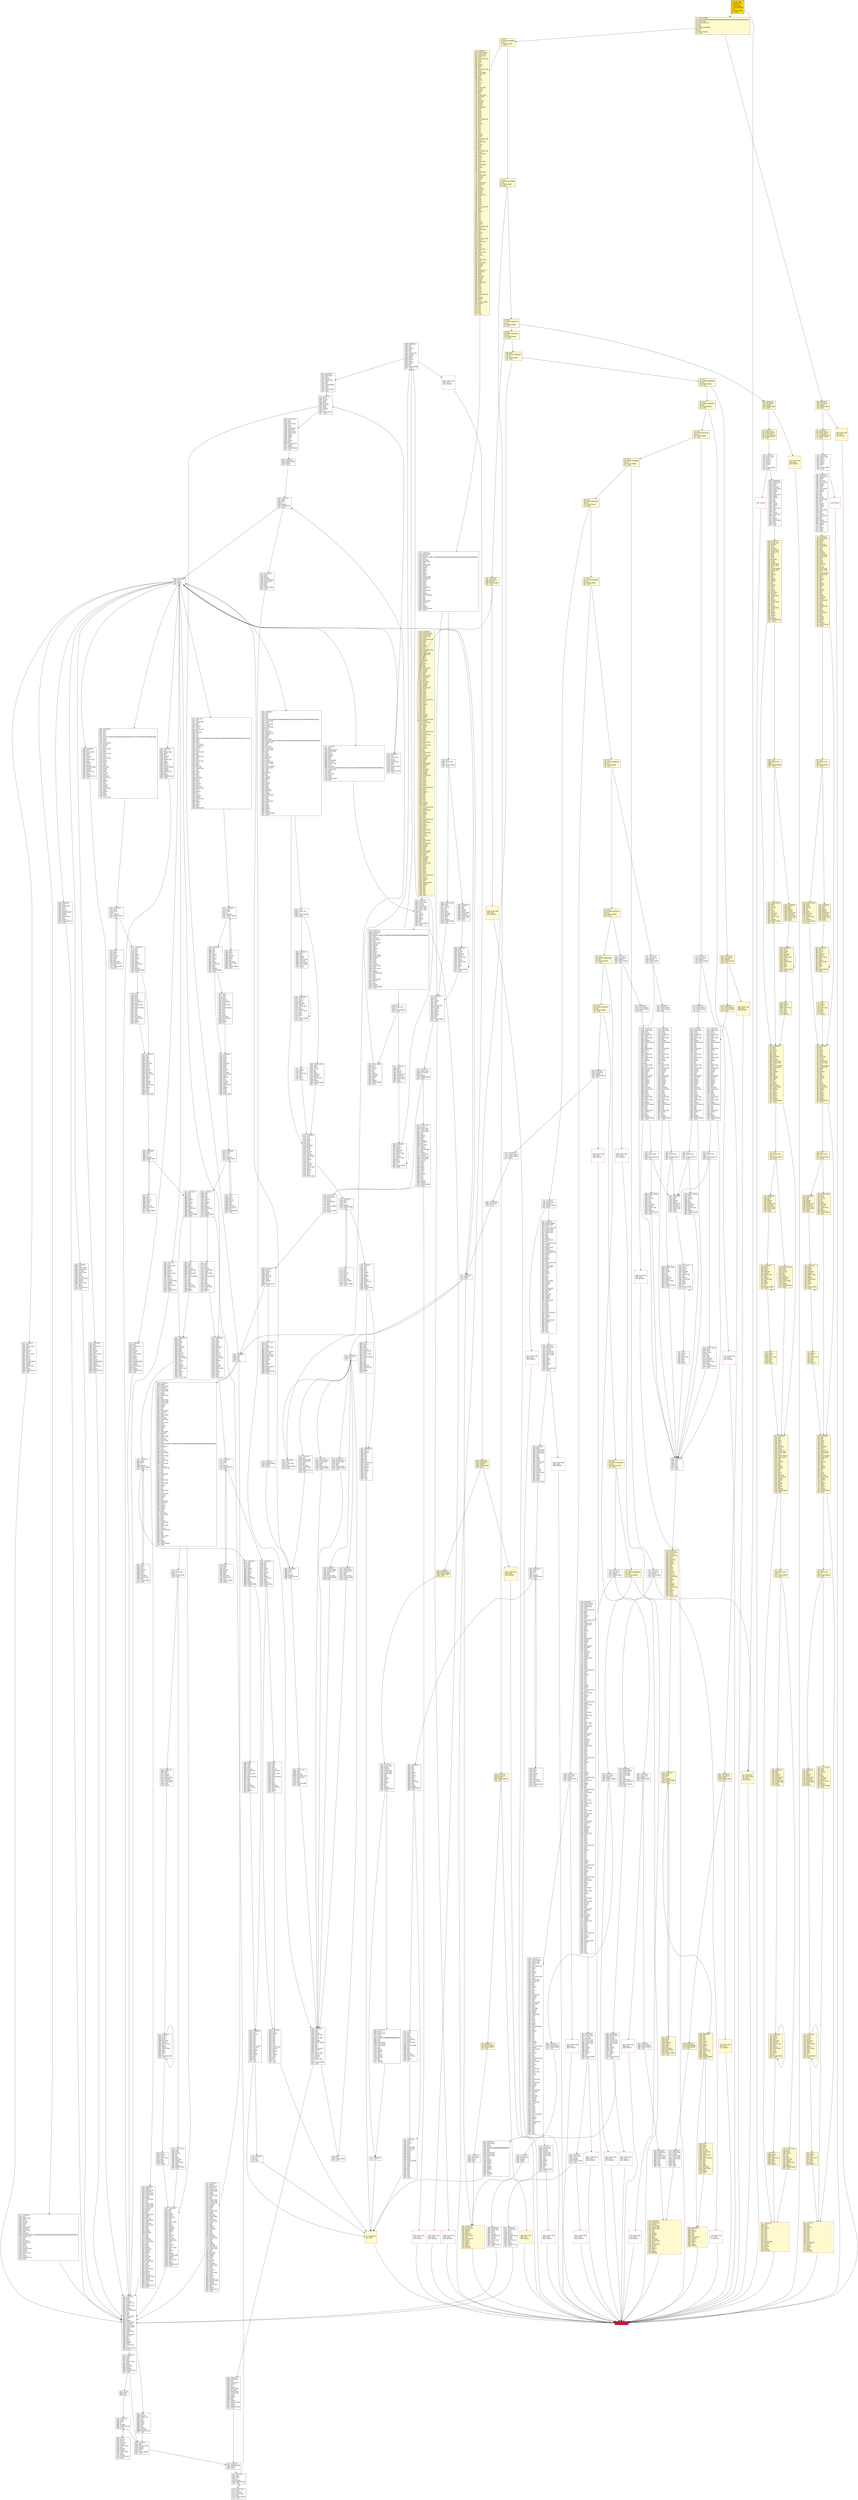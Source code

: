 digraph G {
bgcolor=transparent rankdir=UD;
node [shape=box style=filled color=black fillcolor=white fontname=arial fontcolor=black];
352 [label="352: DUP1\l353: PUSH1 0x1f\l355: LT\l356: PUSH2 0x017b\l359: JUMPI\l" fillcolor=lemonchiffon ];
3614 [label="3614: JUMPDEST\l3615: POP\l3616: PUSH1 0x40\l3618: DUP3\l3619: ADD\l3620: MLOAD\l3621: DUP2\l3622: PUSH1 0x02\l3624: ADD\l3625: SWAP1\l3626: DUP1\l3627: MLOAD\l3628: PUSH2 0x0e39\l3631: SWAP3\l3632: SWAP2\l3633: PUSH1 0x20\l3635: ADD\l3636: SWAP1\l3637: PUSH2 0x1714\l3640: JUMP\l" ];
4195 [label="4195: DUP1\l4196: PUSH1 0x1f\l4198: LT\l4199: PUSH2 0x107e\l4202: JUMPI\l" ];
4526 [label="4526: JUMPDEST\l4527: DUP4\l4528: DUP2\l4529: LT\l4530: ISZERO\l4531: PUSH2 0x11c6\l4534: JUMPI\l" ];
6169 [label="6169: PUSH1 0x00\l6171: DUP2\l6172: SSTORE\l6173: PUSH1 0x01\l6175: ADD\l6176: PUSH2 0x1810\l6179: JUMP\l" ];
1129 [label="1129: PUSH2 0x0100\l1132: DUP1\l1133: DUP4\l1134: SLOAD\l1135: DIV\l1136: MUL\l1137: DUP4\l1138: MSTORE\l1139: SWAP2\l1140: PUSH1 0x20\l1142: ADD\l1143: SWAP2\l1144: PUSH2 0x04a7\l1147: JUMP\l" fillcolor=lemonchiffon ];
2870 [label="2870: JUMPDEST\l2871: POP\l2872: PUSH1 0x80\l2874: DUP3\l2875: ADD\l2876: MLOAD\l2877: DUP2\l2878: PUSH1 0x04\l2880: ADD\l2881: SSTORE\l2882: POP\l2883: POP\l2884: POP\l2885: PUSH32 0x200deb8b3290a27dc66b22678c86aea858eba8208e869bacf3c5b20ab1c13451\l2918: DUP4\l2919: DUP4\l2920: DUP4\l2921: CALLVALUE\l2922: PUSH1 0x40\l2924: MLOAD\l2925: DUP1\l2926: DUP1\l2927: PUSH1 0x20\l2929: ADD\l2930: DUP1\l2931: PUSH1 0x20\l2933: ADD\l2934: DUP1\l2935: PUSH1 0x20\l2937: ADD\l2938: DUP6\l2939: DUP2\l2940: MSTORE\l2941: PUSH1 0x20\l2943: ADD\l2944: DUP5\l2945: DUP2\l2946: SUB\l2947: DUP5\l2948: MSTORE\l2949: DUP9\l2950: DUP2\l2951: DUP2\l2952: MLOAD\l2953: DUP2\l2954: MSTORE\l2955: PUSH1 0x20\l2957: ADD\l2958: SWAP2\l2959: POP\l2960: DUP1\l2961: MLOAD\l2962: SWAP1\l2963: PUSH1 0x20\l2965: ADD\l2966: SWAP1\l2967: DUP1\l2968: DUP4\l2969: DUP4\l2970: PUSH1 0x00\l" ];
2708 [label="2708: JUMPDEST\l2709: PUSH1 0x08\l2711: DUP1\l2712: SLOAD\l2713: PUSH1 0x01\l2715: DUP2\l2716: ADD\l2717: PUSH2 0x0aa6\l2720: DUP4\l2721: DUP3\l2722: PUSH2 0x16e3\l2725: JUMP\l" ];
4042 [label="4042: JUMPDEST\l4043: PUSH1 0x01\l4045: SLOAD\l4046: CALLER\l4047: PUSH1 0x01\l4049: PUSH1 0xa0\l4051: PUSH1 0x02\l4053: EXP\l4054: SUB\l4055: SWAP1\l4056: DUP2\l4057: AND\l4058: SWAP2\l4059: AND\l4060: EQ\l4061: ISZERO\l4062: PUSH2 0x1011\l4065: JUMPI\l" ];
1066 [label="1066: DUP3\l1067: SWAP1\l1068: SUB\l1069: PUSH1 0x1f\l1071: AND\l1072: DUP3\l1073: ADD\l1074: SWAP2\l" fillcolor=lemonchiffon ];
2416 [label="2416: JUMPDEST\l2417: PUSH1 0x08\l2419: DUP1\l2420: SLOAD\l2421: DUP3\l2422: SWAP1\l2423: DUP2\l2424: LT\l2425: PUSH2 0x097e\l2428: JUMPI\l" ];
3508 [label="3508: PUSH1 0x00\l3510: DUP1\l3511: REVERT\l" shape=Msquare color=crimson ];
6287 [label="6287: JUMPDEST\l6288: PUSH1 0x1f\l6290: ADD\l6291: PUSH1 0x20\l6293: SWAP1\l6294: DIV\l6295: SWAP1\l6296: PUSH1 0x00\l6298: MSTORE\l6299: PUSH1 0x20\l6301: PUSH1 0x00\l6303: SHA3\l6304: SWAP1\l6305: DUP2\l6306: ADD\l6307: SWAP1\l6308: PUSH2 0x18ad\l6311: SWAP2\l6312: SWAP1\l6313: PUSH2 0x180a\l6316: JUMP\l" ];
3268 [label="3268: JUMPDEST\l3269: PUSH1 0x07\l3271: DUP1\l3272: SLOAD\l3273: DUP3\l3274: SWAP1\l3275: DUP2\l3276: LT\l3277: PUSH2 0x0cd2\l3280: JUMPI\l" ];
5458 [label="5458: JUMPDEST\l5459: POP\l5460: PUSH1 0x40\l5462: DUP3\l5463: ADD\l5464: MLOAD\l5465: DUP2\l5466: PUSH1 0x02\l5468: ADD\l5469: SWAP1\l5470: DUP1\l5471: MLOAD\l5472: PUSH2 0x156d\l5475: SWAP3\l5476: SWAP2\l5477: PUSH1 0x20\l5479: ADD\l5480: SWAP1\l5481: PUSH2 0x1714\l5484: JUMP\l" ];
2408 [label="2408: JUMPDEST\l2409: PUSH2 0x0382\l2412: PUSH2 0x16dd\l2415: JUMP\l" ];
4997 [label="4997: PUSH1 0x00\l4999: DUP1\l5000: REVERT\l" shape=Msquare color=crimson ];
4113 [label="4113: JUMPDEST\l4114: JUMP\l" ];
529 [label="529: DUP3\l530: SWAP1\l531: SUB\l532: PUSH1 0x1f\l534: AND\l535: DUP3\l536: ADD\l537: SWAP2\l" fillcolor=lemonchiffon ];
1237 [label="1237: DUP1\l1238: PUSH1 0x1f\l1240: LT\l1241: PUSH2 0x04f0\l1244: JUMPI\l" fillcolor=lemonchiffon ];
0 [label="0: PUSH1 0x60\l2: PUSH1 0x40\l4: MSTORE\l5: PUSH1 0x04\l7: CALLDATASIZE\l8: LT\l9: PUSH2 0x00fb\l12: JUMPI\l" fillcolor=lemonchiffon shape=Msquare fillcolor=gold ];
4492 [label="4492: PUSH1 0x00\l4494: DUP1\l4495: REVERT\l" shape=Msquare color=crimson ];
3852 [label="3852: JUMPDEST\l3853: DUP4\l3854: DUP2\l3855: LT\l3856: ISZERO\l3857: PUSH2 0x0f24\l3860: JUMPI\l" ];
1614 [label="1614: JUMPDEST\l1615: DUP4\l1616: DUP2\l1617: LT\l1618: ISZERO\l1619: PUSH2 0x0666\l1622: JUMPI\l" fillcolor=lemonchiffon ];
6282 [label="6282: POP\l6283: PUSH2 0x18ad\l6286: JUMP\l" ];
1697 [label="1697: JUMPDEST\l1698: CALLVALUE\l1699: ISZERO\l1700: PUSH2 0x06ac\l1703: JUMPI\l" fillcolor=lemonchiffon ];
3896 [label="3896: DUP1\l3897: DUP3\l3898: SUB\l3899: DUP1\l3900: MLOAD\l3901: PUSH1 0x01\l3903: DUP4\l3904: PUSH1 0x20\l3906: SUB\l3907: PUSH2 0x0100\l3910: EXP\l3911: SUB\l3912: NOT\l3913: AND\l3914: DUP2\l3915: MSTORE\l3916: PUSH1 0x20\l3918: ADD\l3919: SWAP2\l3920: POP\l" ];
5010 [label="5010: PUSH1 0x00\l5012: DUP1\l5013: REVERT\l" shape=Msquare color=crimson ];
4734 [label="4734: JUMPDEST\l4735: POP\l4736: POP\l4737: JUMP\l" ];
923 [label="923: PUSH1 0x00\l925: DUP1\l926: REVERT\l" fillcolor=lemonchiffon shape=Msquare color=crimson ];
6078 [label="6078: JUMPDEST\l6079: PUSH2 0x136b\l6082: SWAP2\l6083: SWAP1\l" ];
6093 [label="6093: PUSH1 0x00\l6095: DUP1\l6096: DUP3\l6097: SSTORE\l6098: PUSH2 0x17de\l6101: PUSH1 0x01\l6103: DUP4\l6104: ADD\l6105: DUP3\l6106: PUSH2 0x1869\l6109: JUMP\l" ];
4469 [label="4469: JUMPDEST\l4470: PUSH1 0x00\l4472: SLOAD\l4473: CALLER\l4474: PUSH1 0x01\l4476: PUSH1 0xa0\l4478: PUSH1 0x02\l4480: EXP\l4481: SUB\l4482: SWAP1\l4483: DUP2\l4484: AND\l4485: SWAP2\l4486: AND\l4487: EQ\l4488: PUSH2 0x1190\l4491: JUMPI\l" ];
4496 [label="4496: JUMPDEST\l4497: DUP3\l4498: PUSH1 0x01\l4500: PUSH1 0xa0\l4502: PUSH1 0x02\l4504: EXP\l4505: SUB\l4506: AND\l4507: DUP3\l4508: DUP3\l4509: PUSH1 0x40\l4511: MLOAD\l4512: DUP1\l4513: DUP3\l4514: DUP1\l4515: MLOAD\l4516: SWAP1\l4517: PUSH1 0x20\l4519: ADD\l4520: SWAP1\l4521: DUP1\l4522: DUP4\l4523: DUP4\l4524: PUSH1 0x00\l" ];
4535 [label="4535: DUP1\l4536: DUP3\l4537: ADD\l4538: MLOAD\l4539: DUP4\l4540: DUP3\l4541: ADD\l4542: MSTORE\l4543: PUSH1 0x20\l4545: ADD\l4546: PUSH2 0x11ae\l4549: JUMP\l" ];
6084 [label="6084: JUMPDEST\l6085: DUP1\l6086: DUP3\l6087: GT\l6088: ISZERO\l6089: PUSH2 0x178e\l6092: JUMPI\l" ];
5512 [label="5512: JUMPDEST\l5513: POP\l5514: POP\l5515: POP\l5516: POP\l5517: PUSH32 0x380fc6701688aa99b3b52cafad974633221d7c5d5100d0a1f5f30b5b861b54aa\l5550: PUSH1 0x06\l5552: DUP3\l5553: PUSH1 0x40\l5555: MLOAD\l5556: PUSH1 0x60\l5558: DUP1\l5559: DUP3\l5560: MSTORE\l5561: PUSH1 0x09\l5563: SWAP1\l5564: DUP3\l5565: ADD\l5566: MSTORE\l5567: PUSH32 0x4d61727269676167650000000000000000000000000000000000000000000000\l5600: PUSH1 0x80\l5602: DUP3\l5603: ADD\l5604: MSTORE\l5605: PUSH1 0xa0\l5607: PUSH1 0x20\l5609: DUP3\l5610: ADD\l5611: DUP2\l5612: DUP2\l5613: MSTORE\l5614: DUP5\l5615: SLOAD\l5616: PUSH1 0x02\l5618: PUSH1 0x00\l5620: NOT\l5621: PUSH2 0x0100\l5624: PUSH1 0x01\l5626: DUP5\l5627: AND\l5628: ISZERO\l5629: MUL\l5630: ADD\l5631: SWAP1\l5632: SWAP2\l5633: AND\l5634: DIV\l5635: SWAP2\l5636: DUP4\l5637: ADD\l5638: DUP3\l5639: SWAP1\l5640: MSTORE\l5641: DUP3\l5642: SWAP2\l5643: PUSH1 0x40\l5645: DUP4\l5646: ADD\l5647: SWAP1\l5648: PUSH1 0xc0\l5650: DUP5\l5651: ADD\l5652: SWAP1\l5653: DUP8\l5654: SWAP1\l5655: DUP1\l5656: ISZERO\l5657: PUSH2 0x1663\l5660: JUMPI\l" ];
3345 [label="3345: JUMPDEST\l3346: PUSH1 0x40\l3348: MLOAD\l3349: PUSH32 0x4d61727269656400000000000000000000000000000000000000000000000000\l3382: DUP2\l3383: MSTORE\l3384: PUSH1 0x07\l3386: ADD\l3387: PUSH1 0x40\l3389: MLOAD\l3390: SWAP1\l3391: DUP2\l3392: SWAP1\l3393: SUB\l3394: SWAP1\l3395: SHA3\l3396: PUSH1 0x05\l3398: PUSH1 0x40\l3400: MLOAD\l3401: DUP1\l3402: DUP3\l3403: DUP1\l3404: SLOAD\l3405: PUSH1 0x01\l3407: DUP2\l3408: PUSH1 0x01\l3410: AND\l3411: ISZERO\l3412: PUSH2 0x0100\l3415: MUL\l3416: SUB\l3417: AND\l3418: PUSH1 0x02\l3420: SWAP1\l3421: DIV\l3422: DUP1\l3423: ISZERO\l3424: PUSH2 0x0da0\l3427: JUMPI\l" ];
2642 [label="2642: JUMPDEST\l2643: PUSH1 0x00\l2645: CALLVALUE\l2646: GT\l2647: ISZERO\l2648: PUSH2 0x0a94\l2651: JUMPI\l" ];
1559 [label="1559: JUMPDEST\l1560: CALLVALUE\l1561: ISZERO\l1562: PUSH2 0x0622\l1565: JUMPI\l" fillcolor=lemonchiffon ];
654 [label="654: JUMPDEST\l655: POP\l656: POP\l657: SWAP9\l658: POP\l659: POP\l660: POP\l661: POP\l662: POP\l663: POP\l664: POP\l665: POP\l666: POP\l667: PUSH1 0x40\l669: MLOAD\l670: DUP1\l671: SWAP2\l672: SUB\l673: SWAP1\l674: RETURN\l" fillcolor=lemonchiffon shape=Msquare color=crimson ];
2843 [label="2843: JUMPDEST\l2844: POP\l2845: PUSH1 0x60\l2847: DUP3\l2848: ADD\l2849: MLOAD\l2850: DUP2\l2851: PUSH1 0x03\l2853: ADD\l2854: SWAP1\l2855: DUP1\l2856: MLOAD\l2857: PUSH2 0x0b36\l2860: SWAP3\l2861: SWAP2\l2862: PUSH1 0x20\l2864: ADD\l2865: SWAP1\l2866: PUSH2 0x1714\l2869: JUMP\l" ];
927 [label="927: JUMPDEST\l928: PUSH2 0x03aa\l931: PUSH1 0x04\l933: CALLDATALOAD\l934: PUSH2 0x0cc4\l937: JUMP\l" fillcolor=lemonchiffon ];
1338 [label="1338: JUMPDEST\l1339: PUSH2 0x036d\l1342: PUSH1 0x04\l1344: PUSH1 0x24\l1346: DUP2\l1347: CALLDATALOAD\l1348: DUP2\l1349: DUP2\l1350: ADD\l1351: SWAP1\l1352: DUP4\l1353: ADD\l1354: CALLDATALOAD\l1355: DUP1\l1356: PUSH1 0x20\l1358: PUSH1 0x1f\l1360: DUP3\l1361: ADD\l1362: DUP2\l1363: SWAP1\l1364: DIV\l1365: DUP2\l1366: MUL\l1367: ADD\l1368: PUSH1 0x40\l1370: MLOAD\l1371: SWAP1\l1372: DUP2\l1373: ADD\l1374: PUSH1 0x40\l1376: MSTORE\l1377: DUP2\l1378: DUP2\l1379: MSTORE\l1380: SWAP3\l1381: SWAP2\l1382: SWAP1\l1383: PUSH1 0x20\l1385: DUP5\l1386: ADD\l1387: DUP4\l1388: DUP4\l1389: DUP1\l1390: DUP3\l1391: DUP5\l1392: CALLDATACOPY\l1393: DUP3\l1394: ADD\l1395: SWAP2\l1396: POP\l1397: POP\l1398: POP\l1399: POP\l1400: POP\l1401: POP\l1402: SWAP2\l1403: SWAP1\l1404: DUP1\l1405: CALLDATALOAD\l1406: SWAP1\l1407: PUSH1 0x20\l1409: ADD\l1410: SWAP1\l1411: DUP3\l1412: ADD\l1413: DUP1\l1414: CALLDATALOAD\l1415: SWAP1\l1416: PUSH1 0x20\l1418: ADD\l1419: SWAP1\l1420: DUP1\l1421: DUP1\l1422: PUSH1 0x1f\l1424: ADD\l1425: PUSH1 0x20\l1427: DUP1\l1428: SWAP2\l1429: DIV\l1430: MUL\l1431: PUSH1 0x20\l1433: ADD\l1434: PUSH1 0x40\l1436: MLOAD\l1437: SWAP1\l1438: DUP2\l1439: ADD\l1440: PUSH1 0x40\l1442: MSTORE\l1443: DUP2\l1444: DUP2\l1445: MSTORE\l1446: SWAP3\l1447: SWAP2\l1448: SWAP1\l1449: PUSH1 0x20\l1451: DUP5\l1452: ADD\l1453: DUP4\l1454: DUP4\l1455: DUP1\l1456: DUP3\l1457: DUP5\l1458: CALLDATACOPY\l1459: DUP3\l1460: ADD\l1461: SWAP2\l1462: POP\l1463: POP\l1464: POP\l1465: POP\l1466: POP\l1467: POP\l1468: SWAP2\l1469: SWAP1\l1470: DUP1\l1471: CALLDATALOAD\l1472: SWAP1\l1473: PUSH1 0x20\l1475: ADD\l1476: SWAP1\l1477: DUP3\l1478: ADD\l1479: DUP1\l1480: CALLDATALOAD\l1481: SWAP1\l1482: PUSH1 0x20\l1484: ADD\l1485: SWAP1\l1486: DUP1\l1487: DUP1\l1488: PUSH1 0x1f\l1490: ADD\l1491: PUSH1 0x20\l1493: DUP1\l1494: SWAP2\l1495: DIV\l1496: MUL\l1497: PUSH1 0x20\l1499: ADD\l1500: PUSH1 0x40\l1502: MLOAD\l1503: SWAP1\l1504: DUP2\l1505: ADD\l1506: PUSH1 0x40\l1508: MSTORE\l1509: DUP2\l1510: DUP2\l1511: MSTORE\l1512: SWAP3\l1513: SWAP2\l1514: SWAP1\l1515: PUSH1 0x20\l1517: DUP5\l1518: ADD\l1519: DUP4\l1520: DUP4\l1521: DUP1\l1522: DUP3\l1523: DUP5\l1524: CALLDATACOPY\l1525: POP\l1526: SWAP5\l1527: SWAP7\l1528: POP\l1529: PUSH2 0x0cf6\l1532: SWAP6\l1533: POP\l1534: POP\l1535: POP\l1536: POP\l1537: POP\l1538: POP\l1539: JUMP\l" fillcolor=lemonchiffon ];
625 [label="625: JUMPDEST\l626: DUP2\l627: SLOAD\l628: DUP2\l629: MSTORE\l630: SWAP1\l631: PUSH1 0x01\l633: ADD\l634: SWAP1\l635: PUSH1 0x20\l637: ADD\l638: DUP1\l639: DUP4\l640: GT\l641: PUSH2 0x0271\l644: JUMPI\l" fillcolor=lemonchiffon ];
218 [label="218: DUP1\l219: PUSH4 0xdc0c1a27\l224: EQ\l225: PUSH2 0x0833\l228: JUMPI\l" fillcolor=lemonchiffon ];
4826 [label="4826: PUSH2 0x0100\l4829: DUP1\l4830: DUP4\l4831: SLOAD\l4832: DIV\l4833: MUL\l4834: DUP4\l4835: MSTORE\l4836: SWAP2\l4837: PUSH1 0x20\l4839: ADD\l4840: SWAP2\l4841: PUSH2 0x10a9\l4844: JUMP\l" ];
3975 [label="3975: JUMPDEST\l3976: POP\l3977: POP\l3978: POP\l3979: POP\l3980: SWAP1\l3981: POP\l3982: SWAP1\l3983: DUP2\l3984: ADD\l3985: SWAP1\l3986: PUSH1 0x1f\l3988: AND\l3989: DUP1\l3990: ISZERO\l3991: PUSH2 0x0fb4\l3994: JUMPI\l" ];
2652 [label="2652: PUSH1 0x00\l2654: SLOAD\l2655: PUSH1 0x01\l2657: PUSH1 0xa0\l2659: PUSH1 0x02\l2661: EXP\l2662: SUB\l2663: SWAP1\l2664: DUP2\l2665: AND\l2666: SWAP1\l2667: ADDRESS\l2668: AND\l2669: BALANCE\l2670: DUP1\l2671: ISZERO\l2672: PUSH2 0x08fc\l2675: MUL\l2676: SWAP1\l2677: PUSH1 0x40\l2679: MLOAD\l2680: PUSH1 0x00\l2682: PUSH1 0x40\l2684: MLOAD\l2685: DUP1\l2686: DUP4\l2687: SUB\l2688: DUP2\l2689: DUP6\l2690: DUP9\l2691: DUP9\l2692: CALL\l2693: SWAP4\l2694: POP\l2695: POP\l2696: POP\l2697: POP\l2698: ISZERO\l2699: ISZERO\l2700: PUSH2 0x0a94\l2703: JUMPI\l" ];
4671 [label="4671: JUMPDEST\l4672: POP\l4673: PUSH2 0x127e\l4676: PUSH1 0x40\l4678: DUP1\l4679: MLOAD\l4680: SWAP1\l4681: DUP2\l4682: ADD\l4683: PUSH1 0x40\l4685: MSTORE\l4686: PUSH1 0x0e\l4688: DUP2\l4689: MSTORE\l4690: PUSH32 0x4368616e67656420537461747573000000000000000000000000000000000000\l4723: PUSH1 0x20\l4725: DUP3\l4726: ADD\l4727: MSTORE\l4728: DUP4\l4729: DUP4\l4730: PUSH2 0x0cf6\l4733: JUMP\l" ];
2972 [label="2972: JUMPDEST\l2973: DUP4\l2974: DUP2\l2975: LT\l2976: ISZERO\l2977: PUSH2 0x0bb4\l2980: JUMPI\l" ];
379 [label="379: JUMPDEST\l380: DUP3\l381: ADD\l382: SWAP2\l383: SWAP1\l384: PUSH1 0x00\l386: MSTORE\l387: PUSH1 0x20\l389: PUSH1 0x00\l391: SHA3\l392: SWAP1\l" fillcolor=lemonchiffon ];
509 [label="509: JUMPDEST\l510: DUP2\l511: SLOAD\l512: DUP2\l513: MSTORE\l514: SWAP1\l515: PUSH1 0x01\l517: ADD\l518: SWAP1\l519: PUSH1 0x20\l521: ADD\l522: DUP1\l523: DUP4\l524: GT\l525: PUSH2 0x01fd\l528: JUMPI\l" fillcolor=lemonchiffon ];
240 [label="240: DUP1\l241: PUSH4 0xfbda68e2\l246: EQ\l247: PUSH2 0x095d\l250: JUMPI\l" fillcolor=lemonchiffon ];
5722 [label="5722: DUP3\l5723: SWAP1\l5724: SUB\l5725: PUSH1 0x1f\l5727: AND\l5728: DUP3\l5729: ADD\l5730: SWAP2\l" ];
5771 [label="5771: DUP1\l5772: DUP3\l5773: ADD\l5774: MLOAD\l5775: DUP4\l5776: DUP3\l5777: ADD\l5778: MSTORE\l5779: PUSH1 0x20\l5781: ADD\l5782: PUSH2 0x1682\l5785: JUMP\l" ];
3454 [label="3454: JUMPDEST\l3455: DUP3\l3456: ADD\l3457: SWAP2\l3458: SWAP1\l3459: PUSH1 0x00\l3461: MSTORE\l3462: PUSH1 0x20\l3464: PUSH1 0x00\l3466: SHA3\l3467: SWAP1\l" ];
5786 [label="5786: JUMPDEST\l5787: POP\l5788: POP\l5789: POP\l5790: POP\l5791: SWAP1\l5792: POP\l5793: SWAP1\l5794: DUP2\l5795: ADD\l5796: SWAP1\l5797: PUSH1 0x1f\l5799: AND\l5800: DUP1\l5801: ISZERO\l5802: PUSH2 0x16c7\l5805: JUMPI\l" ];
4967 [label="4967: JUMPDEST\l4968: PUSH1 0x07\l4970: SLOAD\l" ];
2430 [label="2430: JUMPDEST\l2431: PUSH1 0x00\l2433: SWAP2\l2434: DUP3\l2435: MSTORE\l2436: PUSH1 0x20\l2438: SWAP1\l2439: SWAP2\l2440: SHA3\l2441: PUSH1 0x05\l2443: SWAP1\l2444: SWAP2\l2445: MUL\l2446: ADD\l2447: DUP1\l2448: SLOAD\l2449: PUSH1 0x04\l2451: DUP3\l2452: ADD\l2453: SLOAD\l2454: SWAP1\l2455: SWAP3\l2456: POP\l2457: PUSH1 0x01\l2459: DUP3\l2460: ADD\l2461: SWAP2\l2462: PUSH1 0x02\l2464: DUP2\l2465: ADD\l2466: SWAP2\l2467: PUSH1 0x03\l2469: SWAP1\l2470: SWAP2\l2471: ADD\l2472: SWAP1\l2473: DUP6\l2474: JUMP\l" ];
3281 [label="3281: INVALID\l" shape=Msquare color=crimson ];
3262 [label="3262: JUMPDEST\l3263: PUSH1 0x04\l3265: SLOAD\l3266: DUP2\l3267: JUMP\l" ];
3140 [label="3140: JUMPDEST\l3141: POP\l3142: DUP5\l3143: DUP2\l3144: SUB\l3145: DUP3\l3146: MSTORE\l3147: DUP7\l3148: DUP2\l3149: DUP2\l3150: MLOAD\l3151: DUP2\l3152: MSTORE\l3153: PUSH1 0x20\l3155: ADD\l3156: SWAP2\l3157: POP\l3158: DUP1\l3159: MLOAD\l3160: SWAP1\l3161: PUSH1 0x20\l3163: ADD\l3164: SWAP1\l3165: DUP1\l3166: DUP4\l3167: DUP4\l3168: PUSH1 0x00\l" ];
584 [label="584: DUP1\l585: PUSH1 0x1f\l587: LT\l588: PUSH2 0x0263\l591: JUMPI\l" fillcolor=lemonchiffon ];
3239 [label="3239: JUMPDEST\l3240: POP\l3241: SWAP8\l3242: POP\l3243: POP\l3244: POP\l3245: POP\l3246: POP\l3247: POP\l3248: POP\l3249: POP\l3250: PUSH1 0x40\l3252: MLOAD\l3253: DUP1\l3254: SWAP2\l3255: SUB\l3256: SWAP1\l3257: LOG1\l3258: POP\l3259: POP\l3260: POP\l3261: JUMP\l" ];
5661 [label="5661: DUP1\l5662: PUSH1 0x1f\l5664: LT\l5665: PUSH2 0x1638\l5668: JUMPI\l" ];
130 [label="130: DUP1\l131: PUSH4 0x8da5cb5b\l136: EQ\l137: PUSH2 0x06a1\l140: JUMPI\l" fillcolor=lemonchiffon ];
13 [label="13: PUSH4 0xffffffff\l18: PUSH29 0x0100000000000000000000000000000000000000000000000000000000\l48: PUSH1 0x00\l50: CALLDATALOAD\l51: DIV\l52: AND\l53: PUSH4 0x0d80fefd\l58: DUP2\l59: EQ\l60: PUSH2 0x0100\l63: JUMPI\l" fillcolor=lemonchiffon ];
2726 [label="2726: JUMPDEST\l2727: SWAP2\l2728: PUSH1 0x00\l2730: MSTORE\l2731: PUSH1 0x20\l2733: PUSH1 0x00\l2735: SHA3\l2736: SWAP1\l2737: PUSH1 0x05\l2739: MUL\l2740: ADD\l2741: PUSH1 0x00\l2743: PUSH1 0xa0\l2745: PUSH1 0x40\l2747: MLOAD\l2748: SWAP1\l2749: DUP2\l2750: ADD\l2751: PUSH1 0x40\l2753: SWAP1\l2754: DUP2\l2755: MSTORE\l2756: TIMESTAMP\l2757: DUP3\l2758: MSTORE\l2759: PUSH1 0x20\l2761: DUP3\l2762: ADD\l2763: DUP9\l2764: SWAP1\l2765: MSTORE\l2766: DUP2\l2767: ADD\l2768: DUP7\l2769: SWAP1\l2770: MSTORE\l2771: PUSH1 0x60\l2773: DUP2\l2774: ADD\l2775: DUP6\l2776: SWAP1\l2777: MSTORE\l2778: CALLVALUE\l2779: PUSH1 0x80\l2781: DUP3\l2782: ADD\l2783: MSTORE\l2784: SWAP2\l2785: SWAP1\l2786: POP\l2787: DUP2\l2788: MLOAD\l2789: DUP2\l2790: SSTORE\l2791: PUSH1 0x20\l2793: DUP3\l2794: ADD\l2795: MLOAD\l2796: DUP2\l2797: PUSH1 0x01\l2799: ADD\l2800: SWAP1\l2801: DUP1\l2802: MLOAD\l2803: PUSH2 0x0b00\l2806: SWAP3\l2807: SWAP2\l2808: PUSH1 0x20\l2810: ADD\l2811: SWAP1\l2812: PUSH2 0x1714\l2815: JUMP\l" ];
6048 [label="6048: PUSH1 0x04\l6050: MUL\l6051: DUP2\l6052: PUSH1 0x04\l6054: MUL\l6055: DUP4\l6056: PUSH1 0x00\l6058: MSTORE\l6059: PUSH1 0x20\l6061: PUSH1 0x00\l6063: SHA3\l6064: SWAP2\l6065: DUP3\l6066: ADD\l6067: SWAP2\l6068: ADD\l6069: PUSH2 0x170f\l6072: SWAP2\l6073: SWAP1\l6074: PUSH2 0x1824\l6077: JUMP\l" ];
6226 [label="6226: JUMPDEST\l6227: PUSH2 0x1860\l6230: PUSH1 0x03\l6232: DUP4\l6233: ADD\l6234: PUSH1 0x00\l6236: PUSH2 0x1869\l6239: JUMP\l" ];
3960 [label="3960: DUP1\l3961: DUP3\l3962: ADD\l3963: MLOAD\l3964: DUP4\l3965: DUP3\l3966: ADD\l3967: MSTORE\l3968: PUSH1 0x20\l3970: ADD\l3971: PUSH2 0x0f6f\l3974: JUMP\l" ];
2129 [label="2129: JUMPDEST\l2130: PUSH2 0x036d\l2133: PUSH1 0x04\l2135: PUSH1 0x24\l2137: DUP2\l2138: CALLDATALOAD\l2139: DUP2\l2140: DUP2\l2141: ADD\l2142: SWAP1\l2143: DUP4\l2144: ADD\l2145: CALLDATALOAD\l2146: DUP1\l2147: PUSH1 0x20\l2149: PUSH1 0x1f\l2151: DUP3\l2152: ADD\l2153: DUP2\l2154: SWAP1\l2155: DIV\l2156: DUP2\l2157: MUL\l2158: ADD\l2159: PUSH1 0x40\l2161: MLOAD\l2162: SWAP1\l2163: DUP2\l2164: ADD\l2165: PUSH1 0x40\l2167: MSTORE\l2168: DUP2\l2169: DUP2\l2170: MSTORE\l2171: SWAP3\l2172: SWAP2\l2173: SWAP1\l2174: PUSH1 0x20\l2176: DUP5\l2177: ADD\l2178: DUP4\l2179: DUP4\l2180: DUP1\l2181: DUP3\l2182: DUP5\l2183: CALLDATACOPY\l2184: DUP3\l2185: ADD\l2186: SWAP2\l2187: POP\l2188: POP\l2189: POP\l2190: POP\l2191: POP\l2192: POP\l2193: SWAP2\l2194: SWAP1\l2195: DUP1\l2196: CALLDATALOAD\l2197: SWAP1\l2198: PUSH1 0x20\l2200: ADD\l2201: SWAP1\l2202: DUP3\l2203: ADD\l2204: DUP1\l2205: CALLDATALOAD\l2206: SWAP1\l2207: PUSH1 0x20\l2209: ADD\l2210: SWAP1\l2211: DUP1\l2212: DUP1\l2213: PUSH1 0x1f\l2215: ADD\l2216: PUSH1 0x20\l2218: DUP1\l2219: SWAP2\l2220: DIV\l2221: MUL\l2222: PUSH1 0x20\l2224: ADD\l2225: PUSH1 0x40\l2227: MLOAD\l2228: SWAP1\l2229: DUP2\l2230: ADD\l2231: PUSH1 0x40\l2233: MSTORE\l2234: DUP2\l2235: DUP2\l2236: MSTORE\l2237: SWAP3\l2238: SWAP2\l2239: SWAP1\l2240: PUSH1 0x20\l2242: DUP5\l2243: ADD\l2244: DUP4\l2245: DUP4\l2246: DUP1\l2247: DUP3\l2248: DUP5\l2249: CALLDATACOPY\l2250: DUP3\l2251: ADD\l2252: SWAP2\l2253: POP\l2254: POP\l2255: POP\l2256: POP\l2257: POP\l2258: POP\l2259: SWAP2\l2260: SWAP1\l2261: DUP1\l2262: CALLDATALOAD\l2263: SWAP1\l2264: PUSH1 0x20\l2266: ADD\l2267: SWAP1\l2268: DUP3\l2269: ADD\l2270: DUP1\l2271: CALLDATALOAD\l2272: SWAP1\l2273: PUSH1 0x20\l2275: ADD\l2276: SWAP1\l2277: DUP1\l2278: DUP1\l2279: PUSH1 0x1f\l2281: ADD\l2282: PUSH1 0x20\l2284: DUP1\l2285: SWAP2\l2286: DIV\l2287: MUL\l2288: PUSH1 0x20\l2290: ADD\l2291: PUSH1 0x40\l2293: MLOAD\l2294: SWAP1\l2295: DUP2\l2296: ADD\l2297: PUSH1 0x40\l2299: MSTORE\l2300: DUP2\l2301: DUP2\l2302: MSTORE\l2303: SWAP3\l2304: SWAP2\l2305: SWAP1\l2306: PUSH1 0x20\l2308: DUP5\l2309: ADD\l2310: DUP4\l2311: DUP4\l2312: DUP1\l2313: DUP3\l2314: DUP5\l2315: CALLDATACOPY\l2316: DUP3\l2317: ADD\l2318: SWAP2\l2319: POP\l2320: POP\l2321: POP\l2322: POP\l2323: POP\l2324: POP\l2325: SWAP2\l2326: SWAP1\l2327: DUP1\l2328: CALLDATALOAD\l2329: SWAP1\l2330: PUSH1 0x20\l2332: ADD\l2333: SWAP1\l2334: DUP3\l2335: ADD\l2336: DUP1\l2337: CALLDATALOAD\l2338: SWAP1\l2339: PUSH1 0x20\l2341: ADD\l2342: SWAP1\l2343: DUP1\l2344: DUP1\l2345: PUSH1 0x1f\l2347: ADD\l2348: PUSH1 0x20\l2350: DUP1\l2351: SWAP2\l2352: DIV\l2353: MUL\l2354: PUSH1 0x20\l2356: ADD\l2357: PUSH1 0x40\l2359: MLOAD\l2360: SWAP1\l2361: DUP2\l2362: ADD\l2363: PUSH1 0x40\l2365: MSTORE\l2366: DUP2\l2367: DUP2\l2368: MSTORE\l2369: SWAP3\l2370: SWAP2\l2371: SWAP1\l2372: PUSH1 0x20\l2374: DUP5\l2375: ADD\l2376: DUP4\l2377: DUP4\l2378: DUP1\l2379: DUP3\l2380: DUP5\l2381: CALLDATACOPY\l2382: POP\l2383: SWAP5\l2384: SWAP7\l2385: POP\l2386: PUSH2 0x136e\l2389: SWAP6\l2390: POP\l2391: POP\l2392: POP\l2393: POP\l2394: POP\l2395: POP\l2396: JUMP\l" ];
3530 [label="3530: JUMPDEST\l3531: SWAP2\l3532: PUSH1 0x00\l3534: MSTORE\l3535: PUSH1 0x20\l3537: PUSH1 0x00\l3539: SHA3\l3540: SWAP1\l3541: PUSH1 0x04\l3543: MUL\l3544: ADD\l3545: PUSH1 0x00\l3547: PUSH1 0x80\l3549: PUSH1 0x40\l3551: MLOAD\l3552: SWAP1\l3553: DUP2\l3554: ADD\l3555: PUSH1 0x40\l3557: SWAP1\l3558: DUP2\l3559: MSTORE\l3560: TIMESTAMP\l3561: DUP3\l3562: MSTORE\l3563: PUSH1 0x20\l3565: DUP3\l3566: ADD\l3567: DUP9\l3568: SWAP1\l3569: MSTORE\l3570: DUP2\l3571: ADD\l3572: DUP7\l3573: SWAP1\l3574: MSTORE\l3575: PUSH1 0x60\l3577: DUP2\l3578: ADD\l3579: DUP6\l3580: SWAP1\l3581: MSTORE\l3582: SWAP2\l3583: SWAP1\l3584: POP\l3585: DUP2\l3586: MLOAD\l3587: DUP2\l3588: SSTORE\l3589: PUSH1 0x20\l3591: DUP3\l3592: ADD\l3593: MLOAD\l3594: DUP2\l3595: PUSH1 0x01\l3597: ADD\l3598: SWAP1\l3599: DUP1\l3600: MLOAD\l3601: PUSH2 0x0e1e\l3604: SWAP3\l3605: SWAP2\l3606: PUSH1 0x20\l3608: ADD\l3609: SWAP1\l3610: PUSH2 0x1714\l3613: JUMP\l" ];
229 [label="229: DUP1\l230: PUSH4 0xfadcd861\l235: EQ\l236: PUSH2 0x0846\l239: JUMPI\l" fillcolor=lemonchiffon ];
3995 [label="3995: DUP1\l3996: DUP3\l3997: SUB\l3998: DUP1\l3999: MLOAD\l4000: PUSH1 0x01\l4002: DUP4\l4003: PUSH1 0x20\l4005: SUB\l4006: PUSH2 0x0100\l4009: EXP\l4010: SUB\l4011: NOT\l4012: AND\l4013: DUP2\l4014: MSTORE\l4015: PUSH1 0x20\l4017: ADD\l4018: SWAP2\l4019: POP\l" ];
4288 [label="4288: JUMPDEST\l4289: PUSH1 0x02\l4291: DUP1\l4292: SLOAD\l4293: PUSH1 0x01\l4295: DUP2\l4296: PUSH1 0x01\l4298: AND\l4299: ISZERO\l4300: PUSH2 0x0100\l4303: MUL\l4304: SUB\l4305: AND\l4306: PUSH1 0x02\l4308: SWAP1\l4309: DIV\l4310: DUP1\l4311: PUSH1 0x1f\l4313: ADD\l4314: PUSH1 0x20\l4316: DUP1\l4317: SWAP2\l4318: DIV\l4319: MUL\l4320: PUSH1 0x20\l4322: ADD\l4323: PUSH1 0x40\l4325: MLOAD\l4326: SWAP1\l4327: DUP2\l4328: ADD\l4329: PUSH1 0x40\l4331: MSTORE\l4332: DUP1\l4333: SWAP3\l4334: SWAP2\l4335: SWAP1\l4336: DUP2\l4337: DUP2\l4338: MSTORE\l4339: PUSH1 0x20\l4341: ADD\l4342: DUP3\l4343: DUP1\l4344: SLOAD\l4345: PUSH1 0x01\l4347: DUP2\l4348: PUSH1 0x01\l4350: AND\l4351: ISZERO\l4352: PUSH2 0x0100\l4355: MUL\l4356: SUB\l4357: AND\l4358: PUSH1 0x02\l4360: SWAP1\l4361: DIV\l4362: DUP1\l4363: ISZERO\l4364: PUSH2 0x10a9\l4367: JUMPI\l" ];
1278 [label="1278: JUMPDEST\l1279: DUP2\l1280: SLOAD\l1281: DUP2\l1282: MSTORE\l1283: SWAP1\l1284: PUSH1 0x01\l1286: ADD\l1287: SWAP1\l1288: PUSH1 0x20\l1290: ADD\l1291: DUP1\l1292: DUP4\l1293: GT\l1294: PUSH2 0x04fe\l1297: JUMPI\l" fillcolor=lemonchiffon ];
3071 [label="3071: JUMPDEST\l3072: DUP4\l3073: DUP2\l3074: LT\l3075: ISZERO\l3076: PUSH2 0x0c17\l3079: JUMPI\l" ];
1334 [label="1334: PUSH1 0x00\l1336: DUP1\l1337: REVERT\l" fillcolor=lemonchiffon shape=Msquare color=crimson ];
4256 [label="4256: DUP3\l4257: SWAP1\l4258: SUB\l4259: PUSH1 0x1f\l4261: AND\l4262: DUP3\l4263: ADD\l4264: SWAP2\l" ];
4625 [label="4625: JUMPDEST\l4626: PUSH1 0x00\l4628: SLOAD\l4629: CALLER\l4630: PUSH1 0x01\l4632: PUSH1 0xa0\l4634: PUSH1 0x02\l4636: EXP\l4637: SUB\l4638: SWAP1\l4639: DUP2\l4640: AND\l4641: SWAP2\l4642: AND\l4643: EQ\l4644: PUSH2 0x122c\l4647: JUMPI\l" ];
5382 [label="5382: JUMPDEST\l5383: DUP2\l5384: SLOAD\l5385: DUP2\l5386: MSTORE\l5387: SWAP1\l5388: PUSH1 0x01\l5390: ADD\l5391: SWAP1\l5392: PUSH1 0x20\l5394: ADD\l5395: DUP1\l5396: DUP4\l5397: GT\l5398: PUSH2 0x1506\l5401: JUMPI\l" ];
4265 [label="4265: JUMPDEST\l4266: POP\l4267: POP\l4268: POP\l4269: POP\l4270: POP\l4271: DUP2\l4272: JUMP\l" ];
4845 [label="4845: JUMPDEST\l4846: PUSH1 0x05\l4848: DUP1\l4849: SLOAD\l4850: PUSH1 0x01\l4852: DUP2\l4853: PUSH1 0x01\l4855: AND\l4856: ISZERO\l4857: PUSH2 0x0100\l4860: MUL\l4861: SUB\l4862: AND\l4863: PUSH1 0x02\l4865: SWAP1\l4866: DIV\l4867: DUP1\l4868: PUSH1 0x1f\l4870: ADD\l4871: PUSH1 0x20\l4873: DUP1\l4874: SWAP2\l4875: DIV\l4876: MUL\l4877: PUSH1 0x20\l4879: ADD\l4880: PUSH1 0x40\l4882: MLOAD\l4883: SWAP1\l4884: DUP2\l4885: ADD\l4886: PUSH1 0x40\l4888: MSTORE\l4889: DUP1\l4890: SWAP3\l4891: SWAP2\l4892: SWAP1\l4893: DUP2\l4894: DUP2\l4895: MSTORE\l4896: PUSH1 0x20\l4898: ADD\l4899: DUP3\l4900: DUP1\l4901: SLOAD\l4902: PUSH1 0x01\l4904: DUP2\l4905: PUSH1 0x01\l4907: AND\l4908: ISZERO\l4909: PUSH2 0x0100\l4912: MUL\l4913: SUB\l4914: AND\l4915: PUSH1 0x02\l4917: SWAP1\l4918: DIV\l4919: DUP1\l4920: ISZERO\l4921: PUSH2 0x10a9\l4924: JUMPI\l" ];
2618 [label="2618: JUMPDEST\l2619: POP\l2620: POP\l2621: SWAP2\l2622: POP\l2623: POP\l2624: PUSH1 0x40\l2626: MLOAD\l2627: SWAP1\l2628: DUP2\l2629: SWAP1\l2630: SUB\l2631: SWAP1\l2632: SHA3\l2633: EQ\l2634: PUSH2 0x0a52\l2637: JUMPI\l" ];
6110 [label="6110: JUMPDEST\l6111: PUSH2 0x17ec\l6114: PUSH1 0x02\l6116: DUP4\l6117: ADD\l6118: PUSH1 0x00\l6120: PUSH2 0x1869\l6123: JUMP\l" ];
185 [label="185: DUP1\l186: PUSH4 0xd081b681\l191: EQ\l192: PUSH2 0x07fa\l195: JUMPI\l" fillcolor=lemonchiffon ];
75 [label="75: DUP1\l76: PUSH4 0x4d7d8a60\l81: EQ\l82: PUSH2 0x036f\l85: JUMPI\l" fillcolor=lemonchiffon ];
263 [label="263: PUSH1 0x00\l265: DUP1\l266: REVERT\l" fillcolor=lemonchiffon shape=Msquare color=crimson ];
1182 [label="1182: DUP3\l1183: SWAP1\l1184: SUB\l1185: PUSH1 0x1f\l1187: AND\l1188: DUP3\l1189: ADD\l1190: SWAP2\l" fillcolor=lemonchiffon ];
1906 [label="1906: JUMPDEST\l1907: PUSH2 0x036d\l1910: PUSH1 0x04\l1912: PUSH1 0x24\l1914: DUP2\l1915: CALLDATALOAD\l1916: DUP2\l1917: DUP2\l1918: ADD\l1919: SWAP1\l1920: DUP4\l1921: ADD\l1922: CALLDATALOAD\l1923: DUP1\l1924: PUSH1 0x20\l1926: PUSH1 0x1f\l1928: DUP3\l1929: ADD\l1930: DUP2\l1931: SWAP1\l1932: DIV\l1933: DUP2\l1934: MUL\l1935: ADD\l1936: PUSH1 0x40\l1938: MLOAD\l1939: SWAP1\l1940: DUP2\l1941: ADD\l1942: PUSH1 0x40\l1944: MSTORE\l1945: DUP2\l1946: DUP2\l1947: MSTORE\l1948: SWAP3\l1949: SWAP2\l1950: SWAP1\l1951: PUSH1 0x20\l1953: DUP5\l1954: ADD\l1955: DUP4\l1956: DUP4\l1957: DUP1\l1958: DUP3\l1959: DUP5\l1960: CALLDATACOPY\l1961: DUP3\l1962: ADD\l1963: SWAP2\l1964: POP\l1965: POP\l1966: POP\l1967: POP\l1968: POP\l1969: POP\l1970: SWAP2\l1971: SWAP1\l1972: DUP1\l1973: CALLDATALOAD\l1974: SWAP1\l1975: PUSH1 0x20\l1977: ADD\l1978: SWAP1\l1979: DUP3\l1980: ADD\l1981: DUP1\l1982: CALLDATALOAD\l1983: SWAP1\l1984: PUSH1 0x20\l1986: ADD\l1987: SWAP1\l1988: DUP1\l1989: DUP1\l1990: PUSH1 0x1f\l1992: ADD\l1993: PUSH1 0x20\l1995: DUP1\l1996: SWAP2\l1997: DIV\l1998: MUL\l1999: PUSH1 0x20\l2001: ADD\l2002: PUSH1 0x40\l2004: MLOAD\l2005: SWAP1\l2006: DUP2\l2007: ADD\l2008: PUSH1 0x40\l2010: MSTORE\l2011: DUP2\l2012: DUP2\l2013: MSTORE\l2014: SWAP3\l2015: SWAP2\l2016: SWAP1\l2017: PUSH1 0x20\l2019: DUP5\l2020: ADD\l2021: DUP4\l2022: DUP4\l2023: DUP1\l2024: DUP3\l2025: DUP5\l2026: CALLDATACOPY\l2027: POP\l2028: SWAP5\l2029: SWAP7\l2030: POP\l2031: PUSH2 0x1211\l2034: SWAP6\l2035: POP\l2036: POP\l2037: POP\l2038: POP\l2039: POP\l2040: POP\l2041: JUMP\l" ];
267 [label="267: JUMPDEST\l268: PUSH2 0x0116\l271: PUSH1 0x04\l273: CALLDATALOAD\l274: PUSH2 0x0970\l277: JUMP\l" fillcolor=lemonchiffon ];
1121 [label="1121: DUP1\l1122: PUSH1 0x1f\l1124: LT\l1125: PUSH2 0x047c\l1128: JUMPI\l" fillcolor=lemonchiffon ];
1801 [label="1801: PUSH1 0x00\l1803: DUP1\l1804: REVERT\l" shape=Msquare color=crimson ];
1805 [label="1805: JUMPDEST\l1806: PUSH2 0x036d\l1809: PUSH1 0x04\l1811: DUP1\l1812: CALLDATALOAD\l1813: PUSH1 0x01\l1815: PUSH1 0xa0\l1817: PUSH1 0x02\l1819: EXP\l1820: SUB\l1821: AND\l1822: SWAP1\l1823: PUSH1 0x24\l1825: DUP1\l1826: CALLDATALOAD\l1827: SWAP2\l1828: SWAP1\l1829: PUSH1 0x64\l1831: SWAP1\l1832: PUSH1 0x44\l1834: CALLDATALOAD\l1835: SWAP1\l1836: DUP2\l1837: ADD\l1838: SWAP1\l1839: DUP4\l1840: ADD\l1841: CALLDATALOAD\l1842: DUP1\l1843: PUSH1 0x20\l1845: PUSH1 0x1f\l1847: DUP3\l1848: ADD\l1849: DUP2\l1850: SWAP1\l1851: DIV\l1852: DUP2\l1853: MUL\l1854: ADD\l1855: PUSH1 0x40\l1857: MLOAD\l1858: SWAP1\l1859: DUP2\l1860: ADD\l1861: PUSH1 0x40\l1863: MSTORE\l1864: DUP2\l1865: DUP2\l1866: MSTORE\l1867: SWAP3\l1868: SWAP2\l1869: SWAP1\l1870: PUSH1 0x20\l1872: DUP5\l1873: ADD\l1874: DUP4\l1875: DUP4\l1876: DUP1\l1877: DUP3\l1878: DUP5\l1879: CALLDATACOPY\l1880: POP\l1881: SWAP5\l1882: SWAP7\l1883: POP\l1884: PUSH2 0x1175\l1887: SWAP6\l1888: POP\l1889: POP\l1890: POP\l1891: POP\l1892: POP\l1893: POP\l1894: JUMP\l" ];
196 [label="196: DUP1\l197: PUSH4 0xd2521034\l202: EQ\l203: PUSH2 0x080d\l206: JUMPI\l" fillcolor=lemonchiffon ];
3341 [label="3341: PUSH1 0x00\l3343: DUP1\l3344: REVERT\l" shape=Msquare color=crimson ];
6320 [label="6320: EXIT BLOCK\l" fillcolor=crimson ];
4818 [label="4818: DUP1\l4819: PUSH1 0x1f\l4821: LT\l4822: PUSH2 0x107e\l4825: JUMPI\l" ];
2558 [label="2558: DUP1\l2559: PUSH1 0x1f\l2561: LT\l2562: PUSH2 0x0a18\l2565: JUMPI\l" ];
6138 [label="6138: JUMPDEST\l6139: POP\l6140: PUSH1 0x00\l6142: PUSH1 0x04\l6144: DUP3\l6145: ADD\l6146: SSTORE\l6147: PUSH1 0x05\l6149: ADD\l6150: PUSH2 0x17c4\l6153: JUMP\l" ];
645 [label="645: DUP3\l646: SWAP1\l647: SUB\l648: PUSH1 0x1f\l650: AND\l651: DUP3\l652: ADD\l653: SWAP2\l" fillcolor=lemonchiffon ];
476 [label="476: PUSH2 0x0100\l479: DUP1\l480: DUP4\l481: SLOAD\l482: DIV\l483: MUL\l484: DUP4\l485: MSTORE\l486: SWAP2\l487: PUSH1 0x20\l489: ADD\l490: SWAP2\l491: PUSH2 0x021a\l494: JUMP\l" fillcolor=lemonchiffon ];
5859 [label="5859: JUMPDEST\l5860: DUP2\l5861: SLOAD\l5862: DUP2\l5863: DUP4\l5864: SSTORE\l5865: DUP2\l5866: DUP2\l5867: ISZERO\l5868: GT\l5869: PUSH2 0x170f\l5872: JUMPI\l" ];
5077 [label="5077: JUMPDEST\l5078: POP\l5079: PUSH1 0x40\l5081: DUP1\l5082: MLOAD\l5083: SWAP1\l5084: DUP2\l5085: ADD\l5086: PUSH1 0x40\l5088: MSTORE\l5089: PUSH1 0x07\l5091: DUP2\l5092: MSTORE\l5093: PUSH32 0x4d61727269656400000000000000000000000000000000000000000000000000\l5126: PUSH1 0x20\l5128: DUP3\l5129: ADD\l5130: MSTORE\l5131: PUSH1 0x05\l5133: SWAP1\l5134: DUP1\l5135: MLOAD\l5136: PUSH2 0x141d\l5139: SWAP3\l5140: SWAP2\l5141: PUSH1 0x20\l5143: ADD\l5144: SWAP1\l5145: PUSH2 0x1714\l5148: JUMP\l" ];
3016 [label="3016: DUP1\l3017: DUP3\l3018: SUB\l3019: DUP1\l3020: MLOAD\l3021: PUSH1 0x01\l3023: DUP4\l3024: PUSH1 0x20\l3026: SUB\l3027: PUSH2 0x0100\l3030: EXP\l3031: SUB\l3032: NOT\l3033: AND\l3034: DUP2\l3035: MSTORE\l3036: PUSH1 0x20\l3038: ADD\l3039: SWAP2\l3040: POP\l" ];
4738 [label="4738: JUMPDEST\l4739: PUSH1 0x06\l4741: DUP1\l4742: SLOAD\l4743: PUSH1 0x01\l4745: DUP2\l4746: PUSH1 0x01\l4748: AND\l4749: ISZERO\l4750: PUSH2 0x0100\l4753: MUL\l4754: SUB\l4755: AND\l4756: PUSH1 0x02\l4758: SWAP1\l4759: DIV\l4760: DUP1\l4761: PUSH1 0x1f\l4763: ADD\l4764: PUSH1 0x20\l4766: DUP1\l4767: SWAP2\l4768: DIV\l4769: MUL\l4770: PUSH1 0x20\l4772: ADD\l4773: PUSH1 0x40\l4775: MLOAD\l4776: SWAP1\l4777: DUP2\l4778: ADD\l4779: PUSH1 0x40\l4781: MSTORE\l4782: DUP1\l4783: SWAP3\l4784: SWAP2\l4785: SWAP1\l4786: DUP2\l4787: DUP2\l4788: MSTORE\l4789: PUSH1 0x20\l4791: ADD\l4792: DUP3\l4793: DUP1\l4794: SLOAD\l4795: PUSH1 0x01\l4797: DUP2\l4798: PUSH1 0x01\l4800: AND\l4801: ISZERO\l4802: PUSH2 0x0100\l4805: MUL\l4806: SUB\l4807: AND\l4808: PUSH1 0x02\l4810: SWAP1\l4811: DIV\l4812: DUP1\l4813: ISZERO\l4814: PUSH2 0x10a9\l4817: JUMPI\l" ];
2404 [label="2404: PUSH1 0x00\l2406: DUP1\l2407: REVERT\l" shape=Msquare color=crimson ];
5341 [label="5341: DUP1\l5342: PUSH1 0x1f\l5344: LT\l5345: PUSH2 0x14f8\l5348: JUMPI\l" ];
5702 [label="5702: JUMPDEST\l5703: DUP2\l5704: SLOAD\l5705: DUP2\l5706: MSTORE\l5707: SWAP1\l5708: PUSH1 0x01\l5710: ADD\l5711: SWAP1\l5712: PUSH1 0x20\l5714: ADD\l5715: DUP1\l5716: DUP4\l5717: GT\l5718: PUSH2 0x1646\l5721: JUMPI\l" ];
3951 [label="3951: JUMPDEST\l3952: DUP4\l3953: DUP2\l3954: LT\l3955: ISZERO\l3956: PUSH2 0x0f87\l3959: JUMPI\l" ];
3668 [label="3668: JUMPDEST\l3669: POP\l3670: POP\l3671: POP\l3672: POP\l3673: PUSH32 0x380fc6701688aa99b3b52cafad974633221d7c5d5100d0a1f5f30b5b861b54aa\l3706: DUP4\l3707: DUP4\l3708: DUP4\l3709: PUSH1 0x40\l3711: MLOAD\l3712: DUP1\l3713: DUP1\l3714: PUSH1 0x20\l3716: ADD\l3717: DUP1\l3718: PUSH1 0x20\l3720: ADD\l3721: DUP1\l3722: PUSH1 0x20\l3724: ADD\l3725: DUP5\l3726: DUP2\l3727: SUB\l3728: DUP5\l3729: MSTORE\l3730: DUP8\l3731: DUP2\l3732: DUP2\l3733: MLOAD\l3734: DUP2\l3735: MSTORE\l3736: PUSH1 0x20\l3738: ADD\l3739: SWAP2\l3740: POP\l3741: DUP1\l3742: MLOAD\l3743: SWAP1\l3744: PUSH1 0x20\l3746: ADD\l3747: SWAP1\l3748: DUP1\l3749: DUP4\l3750: DUP4\l3751: PUSH1 0x00\l" ];
4550 [label="4550: JUMPDEST\l4551: POP\l4552: POP\l4553: POP\l4554: POP\l4555: SWAP1\l4556: POP\l4557: SWAP1\l4558: DUP2\l4559: ADD\l4560: SWAP1\l4561: PUSH1 0x1f\l4563: AND\l4564: DUP1\l4565: ISZERO\l4566: PUSH2 0x11f3\l4569: JUMPI\l" ];
2080 [label="2080: JUMPDEST\l2081: CALLVALUE\l2082: ISZERO\l2083: PUSH2 0x082b\l2086: JUMPI\l" ];
1902 [label="1902: PUSH1 0x00\l1904: DUP1\l1905: REVERT\l" shape=Msquare color=crimson ];
5349 [label="5349: PUSH2 0x0100\l5352: DUP1\l5353: DUP4\l5354: SLOAD\l5355: DIV\l5356: MUL\l5357: DUP4\l5358: MSTORE\l5359: SWAP2\l5360: PUSH1 0x20\l5362: ADD\l5363: SWAP2\l5364: PUSH2 0x1523\l5367: JUMP\l" ];
5957 [label="5957: DUP1\l5958: MLOAD\l5959: PUSH1 0xff\l5961: NOT\l5962: AND\l5963: DUP4\l5964: DUP1\l5965: ADD\l5966: OR\l5967: DUP6\l5968: SSTORE\l5969: PUSH2 0x1782\l5972: JUMP\l" ];
5731 [label="5731: JUMPDEST\l5732: POP\l5733: POP\l5734: DUP5\l5735: DUP2\l5736: SUB\l5737: DUP3\l5738: MSTORE\l5739: DUP6\l5740: DUP2\l5741: DUP2\l5742: MLOAD\l5743: DUP2\l5744: MSTORE\l5745: PUSH1 0x20\l5747: ADD\l5748: SWAP2\l5749: POP\l5750: DUP1\l5751: MLOAD\l5752: SWAP1\l5753: PUSH1 0x20\l5755: ADD\l5756: SWAP1\l5757: DUP1\l5758: DUP4\l5759: DUP4\l5760: PUSH1 0x00\l" ];
4570 [label="4570: DUP1\l4571: DUP3\l4572: SUB\l4573: DUP1\l4574: MLOAD\l4575: PUSH1 0x01\l4577: DUP4\l4578: PUSH1 0x20\l4580: SUB\l4581: PUSH2 0x0100\l4584: EXP\l4585: SUB\l4586: NOT\l4587: AND\l4588: DUP2\l4589: MSTORE\l4590: PUSH1 0x20\l4592: ADD\l4593: SWAP2\l4594: POP\l" ];
6212 [label="6212: JUMPDEST\l6213: PUSH2 0x1852\l6216: PUSH1 0x02\l6218: DUP4\l6219: ADD\l6220: PUSH1 0x00\l6222: PUSH2 0x1869\l6225: JUMP\l" ];
3512 [label="3512: JUMPDEST\l3513: PUSH1 0x07\l3515: DUP1\l3516: SLOAD\l3517: PUSH1 0x01\l3519: DUP2\l3520: ADD\l3521: PUSH2 0x0dca\l3524: DUP4\l3525: DUP3\l3526: PUSH2 0x1792\l3529: JUMP\l" ];
141 [label="141: DUP1\l142: PUSH4 0xa4c7c7b3\l147: EQ\l148: PUSH2 0x06d0\l151: JUMPI\l" fillcolor=lemonchiffon ];
1794 [label="1794: JUMPDEST\l1795: CALLVALUE\l1796: ISZERO\l1797: PUSH2 0x070d\l1800: JUMPI\l" ];
886 [label="886: PUSH1 0x00\l888: DUP1\l889: REVERT\l" fillcolor=lemonchiffon shape=Msquare color=crimson ];
1708 [label="1708: JUMPDEST\l1709: PUSH2 0x06b4\l1712: PUSH2 0x10b1\l1715: JUMP\l" fillcolor=lemonchiffon ];
2061 [label="2061: JUMPDEST\l2062: CALLVALUE\l2063: ISZERO\l2064: PUSH2 0x0818\l2067: JUMPI\l" ];
5762 [label="5762: JUMPDEST\l5763: DUP4\l5764: DUP2\l5765: LT\l5766: ISZERO\l5767: PUSH2 0x169a\l5770: JUMPI\l" ];
4971 [label="4971: JUMPDEST\l4972: SWAP1\l4973: JUMP\l" ];
1755 [label="1755: JUMPDEST\l1756: PUSH2 0x062a\l1759: PUSH2 0x10c0\l1762: JUMP\l" ];
2981 [label="2981: DUP1\l2982: DUP3\l2983: ADD\l2984: MLOAD\l2985: DUP4\l2986: DUP3\l2987: ADD\l2988: MSTORE\l2989: PUSH1 0x20\l2991: ADD\l2992: PUSH2 0x0b9c\l2995: JUMP\l" ];
2475 [label="2475: JUMPDEST\l2476: PUSH1 0x40\l2478: MLOAD\l2479: PUSH32 0x4d61727269656400000000000000000000000000000000000000000000000000\l2512: DUP2\l2513: MSTORE\l2514: PUSH1 0x07\l2516: ADD\l2517: PUSH1 0x40\l2519: MLOAD\l2520: SWAP1\l2521: DUP2\l2522: SWAP1\l2523: SUB\l2524: SWAP1\l2525: SHA3\l2526: PUSH1 0x05\l2528: PUSH1 0x40\l2530: MLOAD\l2531: DUP1\l2532: DUP3\l2533: DUP1\l2534: SLOAD\l2535: PUSH1 0x01\l2537: DUP2\l2538: PUSH1 0x01\l2540: AND\l2541: ISZERO\l2542: PUSH2 0x0100\l2545: MUL\l2546: SUB\l2547: AND\l2548: PUSH1 0x02\l2550: SWAP1\l2551: DIV\l2552: DUP1\l2553: ISZERO\l2554: PUSH2 0x0a3a\l2557: JUMPI\l" ];
4418 [label="4418: PUSH1 0x00\l4420: DUP1\l4421: REVERT\l" shape=Msquare color=crimson ];
393 [label="393: JUMPDEST\l394: DUP2\l395: SLOAD\l396: DUP2\l397: MSTORE\l398: SWAP1\l399: PUSH1 0x01\l401: ADD\l402: SWAP1\l403: PUSH1 0x20\l405: ADD\l406: DUP1\l407: DUP4\l408: GT\l409: PUSH2 0x0189\l412: JUMPI\l" fillcolor=lemonchiffon ];
108 [label="108: DUP1\l109: PUSH4 0x79ba5097\l114: EQ\l115: PUSH2 0x0604\l118: JUMPI\l" fillcolor=lemonchiffon ];
5988 [label="5988: SWAP2\l5989: DUP3\l5990: ADD\l" ];
4203 [label="4203: PUSH2 0x0100\l4206: DUP1\l4207: DUP4\l4208: SLOAD\l4209: DIV\l4210: MUL\l4211: DUP4\l4212: MSTORE\l4213: SWAP2\l4214: PUSH1 0x20\l4216: ADD\l4217: SWAP2\l4218: PUSH2 0x10a9\l4221: JUMP\l" ];
278 [label="278: JUMPDEST\l279: PUSH1 0x40\l281: MLOAD\l282: DUP6\l283: DUP2\l284: MSTORE\l285: PUSH1 0x80\l287: DUP2\l288: ADD\l289: DUP3\l290: SWAP1\l291: MSTORE\l292: PUSH1 0xa0\l294: PUSH1 0x20\l296: DUP3\l297: ADD\l298: DUP2\l299: DUP2\l300: MSTORE\l301: DUP7\l302: SLOAD\l303: PUSH1 0x02\l305: PUSH1 0x00\l307: NOT\l308: PUSH2 0x0100\l311: PUSH1 0x01\l313: DUP5\l314: AND\l315: ISZERO\l316: MUL\l317: ADD\l318: SWAP1\l319: SWAP2\l320: AND\l321: DIV\l322: SWAP2\l323: DUP4\l324: ADD\l325: DUP3\l326: SWAP1\l327: MSTORE\l328: SWAP1\l329: PUSH1 0x40\l331: DUP4\l332: ADD\l333: SWAP1\l334: PUSH1 0x60\l336: DUP5\l337: ADD\l338: SWAP1\l339: PUSH1 0xc0\l341: DUP6\l342: ADD\l343: SWAP1\l344: DUP10\l345: SWAP1\l346: DUP1\l347: ISZERO\l348: PUSH2 0x01a6\l351: JUMPI\l" fillcolor=lemonchiffon ];
538 [label="538: JUMPDEST\l539: POP\l540: POP\l541: DUP5\l542: DUP2\l543: SUB\l544: DUP3\l545: MSTORE\l546: DUP7\l547: SLOAD\l548: PUSH1 0x02\l550: PUSH1 0x00\l552: NOT\l553: PUSH2 0x0100\l556: PUSH1 0x01\l558: DUP5\l559: AND\l560: ISZERO\l561: MUL\l562: ADD\l563: SWAP1\l564: SWAP2\l565: AND\l566: DIV\l567: DUP1\l568: DUP3\l569: MSTORE\l570: PUSH1 0x20\l572: SWAP1\l573: SWAP2\l574: ADD\l575: SWAP1\l576: DUP8\l577: SWAP1\l578: DUP1\l579: ISZERO\l580: PUSH2 0x028e\l583: JUMPI\l" fillcolor=lemonchiffon ];
468 [label="468: DUP1\l469: PUSH1 0x1f\l471: LT\l472: PUSH2 0x01ef\l475: JUMPI\l" fillcolor=lemonchiffon ];
495 [label="495: JUMPDEST\l496: DUP3\l497: ADD\l498: SWAP2\l499: SWAP1\l500: PUSH1 0x00\l502: MSTORE\l503: PUSH1 0x20\l505: PUSH1 0x00\l507: SHA3\l508: SWAP1\l" fillcolor=lemonchiffon ];
5033 [label="5033: JUMPDEST\l5034: POP\l5035: PUSH1 0x03\l5037: DUP4\l5038: DUP1\l5039: MLOAD\l5040: PUSH2 0x13bd\l5043: SWAP3\l5044: SWAP2\l5045: PUSH1 0x20\l5047: ADD\l5048: SWAP1\l5049: PUSH2 0x1714\l5052: JUMP\l" ];
3876 [label="3876: JUMPDEST\l3877: POP\l3878: POP\l3879: POP\l3880: POP\l3881: SWAP1\l3882: POP\l3883: SWAP1\l3884: DUP2\l3885: ADD\l3886: SWAP1\l3887: PUSH1 0x1f\l3889: AND\l3890: DUP1\l3891: ISZERO\l3892: PUSH2 0x0f51\l3895: JUMPI\l" ];
5831 [label="5831: JUMPDEST\l5832: POP\l5833: SWAP6\l5834: POP\l5835: POP\l5836: POP\l5837: POP\l5838: POP\l5839: POP\l5840: PUSH1 0x40\l5842: MLOAD\l5843: DUP1\l5844: SWAP2\l5845: SUB\l5846: SWAP1\l5847: LOG1\l5848: POP\l5849: POP\l5850: POP\l5851: POP\l5852: JUMP\l" ];
422 [label="422: JUMPDEST\l423: POP\l424: POP\l425: DUP5\l426: DUP2\l427: SUB\l428: DUP4\l429: MSTORE\l430: DUP8\l431: SLOAD\l432: PUSH1 0x02\l434: PUSH1 0x00\l436: NOT\l437: PUSH2 0x0100\l440: PUSH1 0x01\l442: DUP5\l443: AND\l444: ISZERO\l445: MUL\l446: ADD\l447: SWAP1\l448: SWAP2\l449: AND\l450: DIV\l451: DUP1\l452: DUP3\l453: MSTORE\l454: PUSH1 0x20\l456: SWAP1\l457: SWAP2\l458: ADD\l459: SWAP1\l460: DUP9\l461: SWAP1\l462: DUP1\l463: ISZERO\l464: PUSH2 0x021a\l467: JUMPI\l" fillcolor=lemonchiffon ];
2996 [label="2996: JUMPDEST\l2997: POP\l2998: POP\l2999: POP\l3000: POP\l3001: SWAP1\l3002: POP\l3003: SWAP1\l3004: DUP2\l3005: ADD\l3006: SWAP1\l3007: PUSH1 0x1f\l3009: AND\l3010: DUP1\l3011: ISZERO\l3012: PUSH2 0x0be1\l3015: JUMPI\l" ];
877 [label="877: JUMPDEST\l878: STOP\l" fillcolor=lemonchiffon shape=Msquare color=crimson ];
2598 [label="2598: JUMPDEST\l2599: DUP2\l2600: SLOAD\l2601: DUP2\l2602: MSTORE\l2603: SWAP1\l2604: PUSH1 0x01\l2606: ADD\l2607: SWAP1\l2608: PUSH1 0x20\l2610: ADD\l2611: DUP1\l2612: DUP4\l2613: GT\l2614: PUSH2 0x0a26\l2617: JUMPI\l" ];
3436 [label="3436: PUSH2 0x0100\l3439: DUP1\l3440: DUP4\l3441: SLOAD\l3442: DIV\l3443: MUL\l3444: DUP4\l3445: MSTORE\l3446: SWAP2\l3447: DUP3\l3448: ADD\l3449: SWAP2\l3450: PUSH2 0x0da0\l3453: JUMP\l" ];
2397 [label="2397: JUMPDEST\l2398: CALLVALUE\l2399: ISZERO\l2400: PUSH2 0x0968\l2403: JUMPI\l" ];
251 [label="251: JUMPDEST\l252: PUSH1 0x00\l254: DUP1\l255: REVERT\l" fillcolor=lemonchiffon shape=Msquare color=crimson ];
3041 [label="3041: JUMPDEST\l3042: POP\l3043: DUP5\l3044: DUP2\l3045: SUB\l3046: DUP4\l3047: MSTORE\l3048: DUP8\l3049: DUP2\l3050: DUP2\l3051: MLOAD\l3052: DUP2\l3053: MSTORE\l3054: PUSH1 0x20\l3056: ADD\l3057: SWAP2\l3058: POP\l3059: DUP1\l3060: MLOAD\l3061: SWAP1\l3062: PUSH1 0x20\l3064: ADD\l3065: SWAP1\l3066: DUP1\l3067: DUP4\l3068: DUP4\l3069: PUSH1 0x00\l" ];
2584 [label="2584: JUMPDEST\l2585: DUP3\l2586: ADD\l2587: SWAP2\l2588: SWAP1\l2589: PUSH1 0x00\l2591: MSTORE\l2592: PUSH1 0x20\l2594: PUSH1 0x00\l2596: SHA3\l2597: SWAP1\l" ];
1704 [label="1704: PUSH1 0x00\l1706: DUP1\l1707: REVERT\l" fillcolor=lemonchiffon shape=Msquare color=crimson ];
1683 [label="1683: JUMPDEST\l1684: POP\l1685: SWAP3\l1686: POP\l1687: POP\l1688: POP\l1689: PUSH1 0x40\l1691: MLOAD\l1692: DUP1\l1693: SWAP2\l1694: SUB\l1695: SWAP1\l1696: RETURN\l" fillcolor=lemonchiffon shape=Msquare color=crimson ];
2110 [label="2110: JUMPDEST\l2111: PUSH2 0x0382\l2114: PUSH2 0x1367\l2117: JUMP\l" ];
174 [label="174: DUP1\l175: PUSH4 0xc5590033\l180: EQ\l181: PUSH2 0x0767\l184: JUMPI\l" fillcolor=lemonchiffon ];
4952 [label="4952: JUMPDEST\l4953: PUSH1 0x01\l4955: SLOAD\l4956: PUSH1 0x01\l4958: PUSH1 0xa0\l4960: PUSH1 0x02\l4962: EXP\l4963: SUB\l4964: AND\l4965: DUP2\l4966: JUMP\l" ];
152 [label="152: DUP1\l153: PUSH4 0xa6f9dae1\l158: EQ\l159: PUSH2 0x06e3\l162: JUMPI\l" fillcolor=lemonchiffon ];
207 [label="207: DUP1\l208: PUSH4 0xd4ee1d90\l213: EQ\l214: PUSH2 0x0820\l217: JUMPI\l" fillcolor=lemonchiffon ];
1032 [label="1032: JUMPDEST\l1033: DUP3\l1034: ADD\l1035: SWAP2\l1036: SWAP1\l1037: PUSH1 0x00\l1039: MSTORE\l1040: PUSH1 0x20\l1042: PUSH1 0x00\l1044: SHA3\l1045: SWAP1\l" fillcolor=lemonchiffon ];
5053 [label="5053: JUMPDEST\l5054: POP\l5055: TIMESTAMP\l5056: PUSH1 0x04\l5058: SSTORE\l5059: PUSH1 0x06\l5061: DUP3\l5062: DUP1\l5063: MLOAD\l5064: PUSH2 0x13d5\l5067: SWAP3\l5068: SWAP2\l5069: PUSH1 0x20\l5071: ADD\l5072: SWAP1\l5073: PUSH2 0x1714\l5076: JUMP\l" ];
1162 [label="1162: JUMPDEST\l1163: DUP2\l1164: SLOAD\l1165: DUP2\l1166: MSTORE\l1167: SWAP1\l1168: PUSH1 0x01\l1170: ADD\l1171: SWAP1\l1172: PUSH1 0x20\l1174: ADD\l1175: DUP1\l1176: DUP4\l1177: GT\l1178: PUSH2 0x048a\l1181: JUMPI\l" fillcolor=lemonchiffon ];
5853 [label="5853: JUMPDEST\l5854: PUSH1 0x08\l5856: SLOAD\l5857: SWAP1\l5858: JUMP\l" ];
6249 [label="6249: JUMPDEST\l6250: POP\l6251: DUP1\l6252: SLOAD\l6253: PUSH1 0x01\l6255: DUP2\l6256: PUSH1 0x01\l6258: AND\l6259: ISZERO\l6260: PUSH2 0x0100\l6263: MUL\l6264: SUB\l6265: AND\l6266: PUSH1 0x02\l6268: SWAP1\l6269: DIV\l6270: PUSH1 0x00\l6272: DUP3\l6273: SSTORE\l6274: DUP1\l6275: PUSH1 0x1f\l6277: LT\l6278: PUSH2 0x188f\l6281: JUMPI\l" ];
3115 [label="3115: DUP1\l3116: DUP3\l3117: SUB\l3118: DUP1\l3119: MLOAD\l3120: PUSH1 0x01\l3122: DUP4\l3123: PUSH1 0x20\l3125: SUB\l3126: PUSH2 0x0100\l3129: EXP\l3130: SUB\l3131: NOT\l3132: AND\l3133: DUP2\l3134: MSTORE\l3135: PUSH1 0x20\l3137: ADD\l3138: SWAP2\l3139: POP\l" ];
5402 [label="5402: DUP3\l5403: SWAP1\l5404: SUB\l5405: PUSH1 0x1f\l5407: AND\l5408: DUP3\l5409: ADD\l5410: SWAP2\l" ];
5688 [label="5688: JUMPDEST\l5689: DUP3\l5690: ADD\l5691: SWAP2\l5692: SWAP1\l5693: PUSH1 0x00\l5695: MSTORE\l5696: PUSH1 0x20\l5698: PUSH1 0x00\l5700: SHA3\l5701: SWAP1\l" ];
916 [label="916: JUMPDEST\l917: CALLVALUE\l918: ISZERO\l919: PUSH2 0x039f\l922: JUMPI\l" fillcolor=lemonchiffon ];
64 [label="64: DUP1\l65: PUSH4 0x0eabeffe\l70: EQ\l71: PUSH2 0x02a3\l74: JUMPI\l" fillcolor=lemonchiffon ];
5411 [label="5411: JUMPDEST\l5412: POP\l5413: POP\l5414: POP\l5415: SWAP2\l5416: DUP4\l5417: MSTORE\l5418: POP\l5419: POP\l5420: PUSH1 0x20\l5422: ADD\l5423: DUP6\l5424: SWAP1\l5425: MSTORE\l5426: SWAP2\l5427: SWAP1\l5428: POP\l5429: DUP2\l5430: MLOAD\l5431: DUP2\l5432: SSTORE\l5433: PUSH1 0x20\l5435: DUP3\l5436: ADD\l5437: MLOAD\l5438: DUP2\l5439: PUSH1 0x01\l5441: ADD\l5442: SWAP1\l5443: DUP1\l5444: MLOAD\l5445: PUSH2 0x1552\l5448: SWAP3\l5449: SWAP2\l5450: PUSH1 0x20\l5452: ADD\l5453: SWAP1\l5454: PUSH2 0x1714\l5457: JUMP\l" ];
3170 [label="3170: JUMPDEST\l3171: DUP4\l3172: DUP2\l3173: LT\l3174: ISZERO\l3175: PUSH2 0x0c7a\l3178: JUMPI\l" ];
1298 [label="1298: DUP3\l1299: SWAP1\l1300: SUB\l1301: PUSH1 0x1f\l1303: AND\l1304: DUP3\l1305: ADD\l1306: SWAP2\l" fillcolor=lemonchiffon ];
3468 [label="3468: JUMPDEST\l3469: DUP2\l3470: SLOAD\l3471: DUP2\l3472: MSTORE\l3473: SWAP1\l3474: PUSH1 0x01\l3476: ADD\l3477: SWAP1\l3478: PUSH1 0x20\l3480: ADD\l3481: DUP1\l3482: DUP4\l3483: GT\l3484: PUSH2 0x0d8c\l3487: JUMPI\l" ];
3080 [label="3080: DUP1\l3081: DUP3\l3082: ADD\l3083: MLOAD\l3084: DUP4\l3085: DUP3\l3086: ADD\l3087: MSTORE\l3088: PUSH1 0x20\l3090: ADD\l3091: PUSH2 0x0bff\l3094: JUMP\l" ];
119 [label="119: DUP1\l120: PUSH4 0x8b35a244\l125: EQ\l126: PUSH2 0x0617\l129: JUMPI\l" fillcolor=lemonchiffon ];
2704 [label="2704: PUSH1 0x00\l2706: DUP1\l2707: REVERT\l" shape=Msquare color=crimson ];
1005 [label="1005: DUP1\l1006: PUSH1 0x1f\l1008: LT\l1009: PUSH2 0x0408\l1012: JUMPI\l" fillcolor=lemonchiffon ];
2099 [label="2099: JUMPDEST\l2100: CALLVALUE\l2101: ISZERO\l2102: PUSH2 0x083e\l2105: JUMPI\l" ];
6018 [label="6018: JUMPDEST\l6019: POP\l6020: PUSH2 0x178e\l6023: SWAP3\l6024: SWAP2\l6025: POP\l6026: PUSH2 0x180a\l6029: JUMP\l" ];
6124 [label="6124: JUMPDEST\l6125: PUSH2 0x17fa\l6128: PUSH1 0x03\l6130: DUP4\l6131: ADD\l6132: PUSH1 0x00\l6134: PUSH2 0x1869\l6137: JUMP\l" ];
2566 [label="2566: PUSH2 0x0100\l2569: DUP1\l2570: DUP4\l2571: SLOAD\l2572: DIV\l2573: MUL\l2574: DUP4\l2575: MSTORE\l2576: SWAP2\l2577: DUP3\l2578: ADD\l2579: SWAP2\l2580: PUSH2 0x0a3a\l2583: JUMP\l" ];
5149 [label="5149: JUMPDEST\l5150: POP\l5151: PUSH1 0x07\l5153: DUP1\l5154: SLOAD\l5155: PUSH1 0x01\l5157: DUP2\l5158: ADD\l5159: PUSH2 0x1430\l5162: DUP4\l5163: DUP3\l5164: PUSH2 0x1792\l5167: JUMP\l" ];
2072 [label="2072: JUMPDEST\l2073: PUSH2 0x062a\l2076: PUSH2 0x12ed\l2079: JUMP\l" ];
5991 [label="5991: JUMPDEST\l5992: DUP3\l5993: DUP2\l5994: GT\l5995: ISZERO\l5996: PUSH2 0x1782\l5999: JUMPI\l" ];
4115 [label="4115: JUMPDEST\l4116: PUSH1 0x03\l4118: DUP1\l4119: SLOAD\l4120: PUSH1 0x01\l4122: DUP2\l4123: PUSH1 0x01\l4125: AND\l4126: ISZERO\l4127: PUSH2 0x0100\l4130: MUL\l4131: SUB\l4132: AND\l4133: PUSH1 0x02\l4135: SWAP1\l4136: DIV\l4137: DUP1\l4138: PUSH1 0x1f\l4140: ADD\l4141: PUSH1 0x20\l4143: DUP1\l4144: SWAP2\l4145: DIV\l4146: MUL\l4147: PUSH1 0x20\l4149: ADD\l4150: PUSH1 0x40\l4152: MLOAD\l4153: SWAP1\l4154: DUP2\l4155: ADD\l4156: PUSH1 0x40\l4158: MSTORE\l4159: DUP1\l4160: SWAP3\l4161: SWAP2\l4162: SWAP1\l4163: DUP2\l4164: DUP2\l4165: MSTORE\l4166: PUSH1 0x20\l4168: ADD\l4169: DUP3\l4170: DUP1\l4171: SLOAD\l4172: PUSH1 0x01\l4174: DUP2\l4175: PUSH1 0x01\l4177: AND\l4178: ISZERO\l4179: PUSH2 0x0100\l4182: MUL\l4183: SUB\l4184: AND\l4185: PUSH1 0x02\l4187: SWAP1\l4188: DIV\l4189: DUP1\l4190: ISZERO\l4191: PUSH2 0x10a9\l4194: JUMPI\l" ];
5001 [label="5001: JUMPDEST\l5002: PUSH1 0x07\l5004: SLOAD\l5005: ISZERO\l5006: PUSH2 0x1396\l5009: JUMPI\l" ];
1770 [label="1770: PUSH1 0x00\l1772: DUP1\l1773: REVERT\l" shape=Msquare color=crimson ];
2042 [label="2042: JUMPDEST\l2043: CALLVALUE\l2044: ISZERO\l2045: PUSH2 0x0805\l2048: JUMPI\l" ];
938 [label="938: JUMPDEST\l939: PUSH1 0x40\l941: MLOAD\l942: DUP5\l943: DUP2\l944: MSTORE\l945: PUSH1 0x80\l947: PUSH1 0x20\l949: DUP3\l950: ADD\l951: DUP2\l952: DUP2\l953: MSTORE\l954: DUP6\l955: SLOAD\l956: PUSH1 0x02\l958: PUSH1 0x00\l960: NOT\l961: PUSH2 0x0100\l964: PUSH1 0x01\l966: DUP5\l967: AND\l968: ISZERO\l969: MUL\l970: ADD\l971: SWAP1\l972: SWAP2\l973: AND\l974: DIV\l975: SWAP2\l976: DUP4\l977: ADD\l978: DUP3\l979: SWAP1\l980: MSTORE\l981: SWAP1\l982: PUSH1 0x40\l984: DUP4\l985: ADD\l986: SWAP1\l987: PUSH1 0x60\l989: DUP5\l990: ADD\l991: SWAP1\l992: PUSH1 0xa0\l994: DUP6\l995: ADD\l996: SWAP1\l997: DUP9\l998: SWAP1\l999: DUP1\l1000: ISZERO\l1001: PUSH2 0x0433\l1004: JUMPI\l" fillcolor=lemonchiffon ];
879 [label="879: JUMPDEST\l880: CALLVALUE\l881: ISZERO\l882: PUSH2 0x037a\l885: JUMPI\l" fillcolor=lemonchiffon ];
1716 [label="1716: JUMPDEST\l1717: PUSH1 0x40\l1719: MLOAD\l1720: PUSH1 0x01\l1722: PUSH1 0xa0\l1724: PUSH1 0x02\l1726: EXP\l1727: SUB\l1728: SWAP1\l1729: SWAP2\l1730: AND\l1731: DUP2\l1732: MSTORE\l1733: PUSH1 0x20\l1735: ADD\l1736: PUSH1 0x40\l1738: MLOAD\l1739: DUP1\l1740: SWAP2\l1741: SUB\l1742: SWAP1\l1743: RETURN\l" fillcolor=lemonchiffon shape=Msquare color=crimson ];
2816 [label="2816: JUMPDEST\l2817: POP\l2818: PUSH1 0x40\l2820: DUP3\l2821: ADD\l2822: MLOAD\l2823: DUP2\l2824: PUSH1 0x02\l2826: ADD\l2827: SWAP1\l2828: DUP1\l2829: MLOAD\l2830: PUSH2 0x0b1b\l2833: SWAP3\l2834: SWAP2\l2835: PUSH1 0x20\l2837: ADD\l2838: SWAP1\l2839: PUSH2 0x1714\l2842: JUMP\l" ];
4652 [label="4652: JUMPDEST\l4653: PUSH1 0x05\l4655: DUP3\l4656: DUP1\l4657: MLOAD\l4658: PUSH2 0x123f\l4661: SWAP3\l4662: SWAP2\l4663: PUSH1 0x20\l4665: ADD\l4666: SWAP1\l4667: PUSH2 0x1714\l4670: JUMP\l" ];
4925 [label="4925: DUP1\l4926: PUSH1 0x1f\l4928: LT\l4929: PUSH2 0x107e\l4932: JUMPI\l" ];
3861 [label="3861: DUP1\l3862: DUP3\l3863: ADD\l3864: MLOAD\l3865: DUP4\l3866: DUP3\l3867: ADD\l3868: MSTORE\l3869: PUSH1 0x20\l3871: ADD\l3872: PUSH2 0x0f0c\l3875: JUMP\l" ];
6030 [label="6030: JUMPDEST\l6031: POP\l6032: SWAP1\l6033: JUMP\l" ];
4222 [label="4222: JUMPDEST\l4223: DUP3\l4224: ADD\l4225: SWAP2\l4226: SWAP1\l4227: PUSH1 0x00\l4229: MSTORE\l4230: PUSH1 0x20\l4232: PUSH1 0x00\l4234: SHA3\l4235: SWAP1\l" ];
1148 [label="1148: JUMPDEST\l1149: DUP3\l1150: ADD\l1151: SWAP2\l1152: SWAP1\l1153: PUSH1 0x00\l1155: MSTORE\l1156: PUSH1 0x20\l1158: PUSH1 0x00\l1160: SHA3\l1161: SWAP1\l" fillcolor=lemonchiffon ];
4595 [label="4595: JUMPDEST\l4596: POP\l4597: SWAP2\l4598: POP\l4599: POP\l4600: PUSH1 0x00\l4602: PUSH1 0x40\l4604: MLOAD\l4605: DUP1\l4606: DUP4\l4607: SUB\l4608: DUP2\l4609: DUP6\l4610: DUP8\l4611: PUSH2 0x8796\l4614: GAS\l4615: SUB\l4616: CALL\l4617: POP\l4618: POP\l4619: POP\l4620: POP\l4621: POP\l4622: POP\l4623: POP\l4624: JUMP\l" ];
3753 [label="3753: JUMPDEST\l3754: DUP4\l3755: DUP2\l3756: LT\l3757: ISZERO\l3758: PUSH2 0x0ec1\l3761: JUMPI\l" ];
3822 [label="3822: JUMPDEST\l3823: POP\l3824: DUP5\l3825: DUP2\l3826: SUB\l3827: DUP4\l3828: MSTORE\l3829: DUP7\l3830: DUP2\l3831: DUP2\l3832: MLOAD\l3833: DUP2\l3834: MSTORE\l3835: PUSH1 0x20\l3837: ADD\l3838: SWAP2\l3839: POP\l3840: DUP1\l3841: MLOAD\l3842: SWAP1\l3843: PUSH1 0x20\l3845: ADD\l3846: SWAP1\l3847: DUP1\l3848: DUP4\l3849: DUP4\l3850: PUSH1 0x00\l" ];
1763 [label="1763: JUMPDEST\l1764: CALLVALUE\l1765: ISZERO\l1766: PUSH2 0x06ee\l1769: JUMPI\l" ];
1623 [label="1623: DUP1\l1624: DUP3\l1625: ADD\l1626: MLOAD\l1627: DUP4\l1628: DUP3\l1629: ADD\l1630: MSTORE\l1631: PUSH1 0x20\l1633: ADD\l1634: PUSH2 0x064e\l1637: JUMP\l" fillcolor=lemonchiffon ];
1658 [label="1658: DUP1\l1659: DUP3\l1660: SUB\l1661: DUP1\l1662: MLOAD\l1663: PUSH1 0x01\l1665: DUP4\l1666: PUSH1 0x20\l1668: SUB\l1669: PUSH2 0x0100\l1672: EXP\l1673: SUB\l1674: NOT\l1675: AND\l1676: DUP2\l1677: MSTORE\l1678: PUSH1 0x20\l1680: ADD\l1681: SWAP2\l1682: POP\l" fillcolor=lemonchiffon ];
1570 [label="1570: JUMPDEST\l1571: PUSH2 0x062a\l1574: PUSH2 0x1013\l1577: JUMP\l" fillcolor=lemonchiffon ];
97 [label="97: DUP1\l98: PUSH4 0x6753a3c1\l103: EQ\l104: PUSH2 0x052f\l107: JUMPI\l" fillcolor=lemonchiffon ];
4020 [label="4020: JUMPDEST\l4021: POP\l4022: SWAP7\l4023: POP\l4024: POP\l4025: POP\l4026: POP\l4027: POP\l4028: POP\l4029: POP\l4030: PUSH1 0x40\l4032: MLOAD\l4033: DUP1\l4034: SWAP2\l4035: SUB\l4036: SWAP1\l4037: LOG1\l4038: POP\l4039: POP\l4040: POP\l4041: JUMP\l" ];
1307 [label="1307: JUMPDEST\l1308: POP\l1309: POP\l1310: SWAP8\l1311: POP\l1312: POP\l1313: POP\l1314: POP\l1315: POP\l1316: POP\l1317: POP\l1318: POP\l1319: PUSH1 0x40\l1321: MLOAD\l1322: DUP1\l1323: SWAP2\l1324: SUB\l1325: SWAP1\l1326: RETURN\l" fillcolor=lemonchiffon shape=Msquare color=crimson ];
1751 [label="1751: PUSH1 0x00\l1753: DUP1\l1754: REVERT\l" shape=Msquare color=crimson ];
4368 [label="4368: DUP1\l4369: PUSH1 0x1f\l4371: LT\l4372: PUSH2 0x107e\l4375: JUMPI\l" ];
4236 [label="4236: JUMPDEST\l4237: DUP2\l4238: SLOAD\l4239: DUP2\l4240: MSTORE\l4241: SWAP1\l4242: PUSH1 0x01\l4244: ADD\l4245: SWAP1\l4246: PUSH1 0x20\l4248: ADD\l4249: DUP1\l4250: DUP4\l4251: GT\l4252: PUSH2 0x108c\l4255: JUMPI\l" ];
611 [label="611: JUMPDEST\l612: DUP3\l613: ADD\l614: SWAP2\l615: SWAP1\l616: PUSH1 0x00\l618: MSTORE\l619: PUSH1 0x20\l621: PUSH1 0x00\l623: SHA3\l624: SWAP1\l" fillcolor=lemonchiffon ];
1046 [label="1046: JUMPDEST\l1047: DUP2\l1048: SLOAD\l1049: DUP2\l1050: MSTORE\l1051: SWAP1\l1052: PUSH1 0x01\l1054: ADD\l1055: SWAP1\l1056: PUSH1 0x20\l1058: ADD\l1059: DUP1\l1060: DUP4\l1061: GT\l1062: PUSH2 0x0416\l1065: JUMPI\l" fillcolor=lemonchiffon ];
5485 [label="5485: JUMPDEST\l5486: POP\l5487: PUSH1 0x60\l5489: DUP3\l5490: ADD\l5491: MLOAD\l5492: DUP2\l5493: PUSH1 0x03\l5495: ADD\l5496: SWAP1\l5497: DUP1\l5498: MLOAD\l5499: PUSH2 0x1588\l5502: SWAP3\l5503: SWAP2\l5504: PUSH1 0x20\l5506: ADD\l5507: SWAP1\l5508: PUSH2 0x1714\l5511: JUMP\l" ];
3214 [label="3214: DUP1\l3215: DUP3\l3216: SUB\l3217: DUP1\l3218: MLOAD\l3219: PUSH1 0x01\l3221: DUP4\l3222: PUSH1 0x20\l3224: SUB\l3225: PUSH2 0x0100\l3228: EXP\l3229: SUB\l3230: NOT\l3231: AND\l3232: DUP2\l3233: MSTORE\l3234: PUSH1 0x20\l3236: ADD\l3237: SWAP2\l3238: POP\l" ];
2087 [label="2087: PUSH1 0x00\l2089: DUP1\l2090: REVERT\l" shape=Msquare color=crimson ];
1191 [label="1191: JUMPDEST\l1192: POP\l1193: POP\l1194: DUP5\l1195: DUP2\l1196: SUB\l1197: DUP3\l1198: MSTORE\l1199: DUP6\l1200: SLOAD\l1201: PUSH1 0x02\l1203: PUSH1 0x00\l1205: NOT\l1206: PUSH2 0x0100\l1209: PUSH1 0x01\l1211: DUP5\l1212: AND\l1213: ISZERO\l1214: MUL\l1215: ADD\l1216: SWAP1\l1217: SWAP2\l1218: AND\l1219: DIV\l1220: DUP1\l1221: DUP3\l1222: MSTORE\l1223: PUSH1 0x20\l1225: SWAP1\l1226: SWAP2\l1227: ADD\l1228: SWAP1\l1229: DUP7\l1230: SWAP1\l1231: DUP1\l1232: ISZERO\l1233: PUSH2 0x051b\l1236: JUMPI\l" fillcolor=lemonchiffon ];
3282 [label="3282: JUMPDEST\l3283: PUSH1 0x00\l3285: SWAP2\l3286: DUP3\l3287: MSTORE\l3288: PUSH1 0x20\l3290: SWAP1\l3291: SWAP2\l3292: SHA3\l3293: PUSH1 0x04\l3295: SWAP1\l3296: SWAP2\l3297: MUL\l3298: ADD\l3299: DUP1\l3300: SLOAD\l3301: SWAP2\l3302: POP\l3303: PUSH1 0x01\l3305: DUP2\l3306: ADD\l3307: SWAP1\l3308: PUSH1 0x02\l3310: DUP2\l3311: ADD\l3312: SWAP1\l3313: PUSH1 0x03\l3315: ADD\l3316: DUP5\l3317: JUMP\l" ];
3921 [label="3921: JUMPDEST\l3922: POP\l3923: DUP5\l3924: DUP2\l3925: SUB\l3926: DUP3\l3927: MSTORE\l3928: DUP6\l3929: DUP2\l3930: DUP2\l3931: MLOAD\l3932: DUP2\l3933: MSTORE\l3934: PUSH1 0x20\l3936: ADD\l3937: SWAP2\l3938: POP\l3939: DUP1\l3940: MLOAD\l3941: SWAP1\l3942: PUSH1 0x20\l3944: ADD\l3945: SWAP1\l3946: DUP1\l3947: DUP4\l3948: DUP4\l3949: PUSH1 0x00\l" ];
6154 [label="6154: JUMPDEST\l6155: PUSH2 0x136b\l6158: SWAP2\l6159: SWAP1\l" ];
1895 [label="1895: JUMPDEST\l1896: CALLVALUE\l1897: ISZERO\l1898: PUSH2 0x0772\l1901: JUMPI\l" ];
4648 [label="4648: PUSH1 0x00\l4650: DUP1\l4651: REVERT\l" shape=Msquare color=crimson ];
256 [label="256: JUMPDEST\l257: CALLVALUE\l258: ISZERO\l259: PUSH2 0x010b\l262: JUMPI\l" fillcolor=lemonchiffon ];
6317 [label="6317: JUMPDEST\l6318: POP\l6319: JUMP\l" ];
5973 [label="5973: JUMPDEST\l5974: DUP3\l5975: DUP1\l5976: ADD\l5977: PUSH1 0x01\l5979: ADD\l5980: DUP6\l5981: SSTORE\l5982: DUP3\l5983: ISZERO\l5984: PUSH2 0x1782\l5987: JUMPI\l" ];
6160 [label="6160: JUMPDEST\l6161: DUP1\l6162: DUP3\l6163: GT\l6164: ISZERO\l6165: PUSH2 0x178e\l6168: JUMPI\l" ];
5873 [label="5873: PUSH1 0x05\l5875: MUL\l5876: DUP2\l5877: PUSH1 0x05\l5879: MUL\l5880: DUP4\l5881: PUSH1 0x00\l5883: MSTORE\l5884: PUSH1 0x20\l5886: PUSH1 0x00\l5888: SHA3\l5889: SWAP2\l5890: DUP3\l5891: ADD\l5892: SWAP2\l5893: ADD\l5894: PUSH2 0x170f\l5897: SWAP2\l5898: SWAP1\l5899: PUSH2 0x17be\l5902: JUMP\l" ];
1638 [label="1638: JUMPDEST\l1639: POP\l1640: POP\l1641: POP\l1642: POP\l1643: SWAP1\l1644: POP\l1645: SWAP1\l1646: DUP2\l1647: ADD\l1648: SWAP1\l1649: PUSH1 0x1f\l1651: AND\l1652: DUP1\l1653: ISZERO\l1654: PUSH2 0x0693\l1657: JUMPI\l" fillcolor=lemonchiffon ];
2053 [label="2053: JUMPDEST\l2054: PUSH2 0x062a\l2057: PUSH2 0x1282\l2060: JUMP\l" ];
2106 [label="2106: PUSH1 0x00\l2108: DUP1\l2109: REVERT\l" shape=Msquare color=crimson ];
4376 [label="4376: PUSH2 0x0100\l4379: DUP1\l4380: DUP4\l4381: SLOAD\l4382: DIV\l4383: MUL\l4384: DUP4\l4385: MSTORE\l4386: SWAP2\l4387: PUSH1 0x20\l4389: ADD\l4390: SWAP2\l4391: PUSH2 0x10a9\l4394: JUMP\l" ];
3777 [label="3777: JUMPDEST\l3778: POP\l3779: POP\l3780: POP\l3781: POP\l3782: SWAP1\l3783: POP\l3784: SWAP1\l3785: DUP2\l3786: ADD\l3787: SWAP1\l3788: PUSH1 0x1f\l3790: AND\l3791: DUP1\l3792: ISZERO\l3793: PUSH2 0x0eee\l3796: JUMPI\l" ];
2091 [label="2091: JUMPDEST\l2092: PUSH2 0x06b4\l2095: PUSH2 0x1358\l2098: JUMP\l" ];
2049 [label="2049: PUSH1 0x00\l2051: DUP1\l2052: REVERT\l" shape=Msquare color=crimson ];
1744 [label="1744: JUMPDEST\l1745: CALLVALUE\l1746: ISZERO\l1747: PUSH2 0x06db\l1750: JUMPI\l" ];
413 [label="413: DUP3\l414: SWAP1\l415: SUB\l416: PUSH1 0x1f\l418: AND\l419: DUP3\l420: ADD\l421: SWAP2\l" fillcolor=lemonchiffon ];
3488 [label="3488: JUMPDEST\l3489: POP\l3490: POP\l3491: SWAP2\l3492: POP\l3493: POP\l3494: PUSH1 0x40\l3496: MLOAD\l3497: SWAP1\l3498: DUP2\l3499: SWAP1\l3500: SUB\l3501: SWAP1\l3502: SHA3\l3503: EQ\l3504: PUSH2 0x0db8\l3507: JUMPI\l" ];
5806 [label="5806: DUP1\l5807: DUP3\l5808: SUB\l5809: DUP1\l5810: MLOAD\l5811: PUSH1 0x01\l5813: DUP4\l5814: PUSH1 0x20\l5816: SUB\l5817: PUSH2 0x0100\l5820: EXP\l5821: SUB\l5822: NOT\l5823: AND\l5824: DUP2\l5825: MSTORE\l5826: PUSH1 0x20\l5828: ADD\l5829: SWAP2\l5830: POP\l" ];
6180 [label="6180: JUMPDEST\l6181: PUSH2 0x136b\l6184: SWAP2\l6185: SWAP1\l" ];
360 [label="360: PUSH2 0x0100\l363: DUP1\l364: DUP4\l365: SLOAD\l366: DIV\l367: MUL\l368: DUP4\l369: MSTORE\l370: SWAP2\l371: PUSH1 0x20\l373: ADD\l374: SWAP2\l375: PUSH2 0x01a6\l378: JUMP\l" fillcolor=lemonchiffon ];
1547 [label="1547: PUSH1 0x00\l1549: DUP1\l1550: REVERT\l" fillcolor=lemonchiffon shape=Msquare color=crimson ];
6186 [label="6186: JUMPDEST\l6187: DUP1\l6188: DUP3\l6189: GT\l6190: ISZERO\l6191: PUSH2 0x178e\l6194: JUMPI\l" ];
6195 [label="6195: PUSH1 0x00\l6197: DUP1\l6198: DUP3\l6199: SSTORE\l6200: PUSH2 0x1844\l6203: PUSH1 0x01\l6205: DUP4\l6206: ADD\l6207: DUP3\l6208: PUSH2 0x1869\l6211: JUMP\l" ];
5168 [label="5168: JUMPDEST\l5169: SWAP2\l5170: PUSH1 0x00\l5172: MSTORE\l5173: PUSH1 0x20\l5175: PUSH1 0x00\l5177: SHA3\l5178: SWAP1\l5179: PUSH1 0x04\l5181: MUL\l5182: ADD\l5183: PUSH1 0x00\l5185: PUSH1 0x80\l5187: PUSH1 0x40\l5189: MLOAD\l5190: SWAP1\l5191: DUP2\l5192: ADD\l5193: PUSH1 0x40\l5195: MSTORE\l5196: DUP1\l5197: TIMESTAMP\l5198: DUP2\l5199: MSTORE\l5200: PUSH1 0x20\l5202: ADD\l5203: PUSH1 0x40\l5205: DUP1\l5206: MLOAD\l5207: SWAP1\l5208: DUP2\l5209: ADD\l5210: PUSH1 0x40\l5212: MSTORE\l5213: DUP1\l5214: PUSH1 0x08\l5216: DUP2\l5217: MSTORE\l5218: PUSH1 0x20\l5220: ADD\l5221: PUSH32 0x4d61727269616765000000000000000000000000000000000000000000000000\l5254: DUP2\l5255: MSTORE\l5256: POP\l5257: DUP2\l5258: MSTORE\l5259: PUSH1 0x20\l5261: ADD\l5262: PUSH1 0x06\l5264: DUP1\l5265: SLOAD\l5266: PUSH1 0x01\l5268: DUP2\l5269: PUSH1 0x01\l5271: AND\l5272: ISZERO\l5273: PUSH2 0x0100\l5276: MUL\l5277: SUB\l5278: AND\l5279: PUSH1 0x02\l5281: SWAP1\l5282: DIV\l5283: DUP1\l5284: PUSH1 0x1f\l5286: ADD\l5287: PUSH1 0x20\l5289: DUP1\l5290: SWAP2\l5291: DIV\l5292: MUL\l5293: PUSH1 0x20\l5295: ADD\l5296: PUSH1 0x40\l5298: MLOAD\l5299: SWAP1\l5300: DUP2\l5301: ADD\l5302: PUSH1 0x40\l5304: MSTORE\l5305: DUP1\l5306: SWAP3\l5307: SWAP2\l5308: SWAP1\l5309: DUP2\l5310: DUP2\l5311: MSTORE\l5312: PUSH1 0x20\l5314: ADD\l5315: DUP3\l5316: DUP1\l5317: SLOAD\l5318: PUSH1 0x01\l5320: DUP2\l5321: PUSH1 0x01\l5323: AND\l5324: ISZERO\l5325: PUSH2 0x0100\l5328: MUL\l5329: SUB\l5330: AND\l5331: PUSH1 0x02\l5333: SWAP1\l5334: DIV\l5335: DUP1\l5336: ISZERO\l5337: PUSH2 0x1523\l5340: JUMPI\l" ];
6034 [label="6034: JUMPDEST\l6035: DUP2\l6036: SLOAD\l6037: DUP2\l6038: DUP4\l6039: SSTORE\l6040: DUP2\l6041: DUP2\l6042: ISZERO\l6043: GT\l6044: PUSH2 0x170f\l6047: JUMPI\l" ];
675 [label="675: JUMPDEST\l676: PUSH2 0x036d\l679: PUSH1 0x04\l681: PUSH1 0x24\l683: DUP2\l684: CALLDATALOAD\l685: DUP2\l686: DUP2\l687: ADD\l688: SWAP1\l689: DUP4\l690: ADD\l691: CALLDATALOAD\l692: DUP1\l693: PUSH1 0x20\l695: PUSH1 0x1f\l697: DUP3\l698: ADD\l699: DUP2\l700: SWAP1\l701: DIV\l702: DUP2\l703: MUL\l704: ADD\l705: PUSH1 0x40\l707: MLOAD\l708: SWAP1\l709: DUP2\l710: ADD\l711: PUSH1 0x40\l713: MSTORE\l714: DUP2\l715: DUP2\l716: MSTORE\l717: SWAP3\l718: SWAP2\l719: SWAP1\l720: PUSH1 0x20\l722: DUP5\l723: ADD\l724: DUP4\l725: DUP4\l726: DUP1\l727: DUP3\l728: DUP5\l729: CALLDATACOPY\l730: DUP3\l731: ADD\l732: SWAP2\l733: POP\l734: POP\l735: POP\l736: POP\l737: POP\l738: POP\l739: SWAP2\l740: SWAP1\l741: DUP1\l742: CALLDATALOAD\l743: SWAP1\l744: PUSH1 0x20\l746: ADD\l747: SWAP1\l748: DUP3\l749: ADD\l750: DUP1\l751: CALLDATALOAD\l752: SWAP1\l753: PUSH1 0x20\l755: ADD\l756: SWAP1\l757: DUP1\l758: DUP1\l759: PUSH1 0x1f\l761: ADD\l762: PUSH1 0x20\l764: DUP1\l765: SWAP2\l766: DIV\l767: MUL\l768: PUSH1 0x20\l770: ADD\l771: PUSH1 0x40\l773: MLOAD\l774: SWAP1\l775: DUP2\l776: ADD\l777: PUSH1 0x40\l779: MSTORE\l780: DUP2\l781: DUP2\l782: MSTORE\l783: SWAP3\l784: SWAP2\l785: SWAP1\l786: PUSH1 0x20\l788: DUP5\l789: ADD\l790: DUP4\l791: DUP4\l792: DUP1\l793: DUP3\l794: DUP5\l795: CALLDATACOPY\l796: DUP3\l797: ADD\l798: SWAP2\l799: POP\l800: POP\l801: POP\l802: POP\l803: POP\l804: POP\l805: SWAP2\l806: SWAP1\l807: DUP1\l808: CALLDATALOAD\l809: SWAP1\l810: PUSH1 0x20\l812: ADD\l813: SWAP1\l814: DUP3\l815: ADD\l816: DUP1\l817: CALLDATALOAD\l818: SWAP1\l819: PUSH1 0x20\l821: ADD\l822: SWAP1\l823: DUP1\l824: DUP1\l825: PUSH1 0x1f\l827: ADD\l828: PUSH1 0x20\l830: DUP1\l831: SWAP2\l832: DIV\l833: MUL\l834: PUSH1 0x20\l836: ADD\l837: PUSH1 0x40\l839: MLOAD\l840: SWAP1\l841: DUP2\l842: ADD\l843: PUSH1 0x40\l845: MSTORE\l846: DUP2\l847: DUP2\l848: MSTORE\l849: SWAP3\l850: SWAP2\l851: SWAP1\l852: PUSH1 0x20\l854: DUP5\l855: ADD\l856: DUP4\l857: DUP4\l858: DUP1\l859: DUP3\l860: DUP5\l861: CALLDATACOPY\l862: POP\l863: SWAP5\l864: SWAP7\l865: POP\l866: PUSH2 0x09ab\l869: SWAP6\l870: POP\l871: POP\l872: POP\l873: POP\l874: POP\l875: POP\l876: JUMP\l" fillcolor=lemonchiffon ];
2068 [label="2068: PUSH1 0x00\l2070: DUP1\l2071: REVERT\l" shape=Msquare color=crimson ];
5014 [label="5014: JUMPDEST\l5015: PUSH1 0x02\l5017: DUP5\l5018: DUP1\l5019: MLOAD\l5020: PUSH2 0x13a9\l5023: SWAP3\l5024: SWAP2\l5025: PUSH1 0x20\l5027: ADD\l5028: SWAP1\l5029: PUSH2 0x1714\l5032: JUMP\l" ];
3194 [label="3194: JUMPDEST\l3195: POP\l3196: POP\l3197: POP\l3198: POP\l3199: SWAP1\l3200: POP\l3201: SWAP1\l3202: DUP2\l3203: ADD\l3204: SWAP1\l3205: PUSH1 0x1f\l3207: AND\l3208: DUP1\l3209: ISZERO\l3210: PUSH2 0x0ca7\l3213: JUMPI\l" ];
4422 [label="4422: JUMPDEST\l4423: PUSH1 0x01\l4425: DUP1\l4426: SLOAD\l4427: PUSH20 0xffffffffffffffffffffffffffffffffffffffff\l4448: NOT\l4449: AND\l4450: PUSH1 0x01\l4452: PUSH1 0xa0\l4454: PUSH1 0x02\l4456: EXP\l4457: SUB\l4458: SWAP3\l4459: SWAP1\l4460: SWAP3\l4461: AND\l4462: SWAP2\l4463: SWAP1\l4464: SWAP2\l4465: OR\l4466: SWAP1\l4467: SSTORE\l4468: JUMP\l" ];
1566 [label="1566: PUSH1 0x00\l1568: DUP1\l1569: REVERT\l" fillcolor=lemonchiffon shape=Msquare color=crimson ];
898 [label="898: JUMPDEST\l899: PUSH1 0x40\l901: MLOAD\l902: SWAP1\l903: DUP2\l904: MSTORE\l905: PUSH1 0x20\l907: ADD\l908: PUSH1 0x40\l910: MLOAD\l911: DUP1\l912: SWAP2\l913: SUB\l914: SWAP1\l915: RETURN\l" fillcolor=lemonchiffon shape=Msquare color=crimson ];
1540 [label="1540: JUMPDEST\l1541: CALLVALUE\l1542: ISZERO\l1543: PUSH2 0x060f\l1546: JUMPI\l" fillcolor=lemonchiffon ];
163 [label="163: DUP1\l164: PUSH4 0xb61d27f6\l169: EQ\l170: PUSH2 0x0702\l173: JUMPI\l" fillcolor=lemonchiffon ];
4395 [label="4395: JUMPDEST\l4396: PUSH1 0x00\l4398: SLOAD\l4399: CALLER\l4400: PUSH1 0x01\l4402: PUSH1 0xa0\l4404: PUSH1 0x02\l4406: EXP\l4407: SUB\l4408: SWAP1\l4409: DUP2\l4410: AND\l4411: SWAP2\l4412: AND\l4413: EQ\l4414: PUSH2 0x1146\l4417: JUMPI\l" ];
2429 [label="2429: INVALID\l" shape=Msquare color=crimson ];
4933 [label="4933: PUSH2 0x0100\l4936: DUP1\l4937: DUP4\l4938: SLOAD\l4939: DIV\l4940: MUL\l4941: DUP4\l4942: MSTORE\l4943: SWAP2\l4944: PUSH1 0x20\l4946: ADD\l4947: SWAP2\l4948: PUSH2 0x10a9\l4951: JUMP\l" ];
4273 [label="4273: JUMPDEST\l4274: PUSH1 0x00\l4276: SLOAD\l4277: PUSH1 0x01\l4279: PUSH1 0xa0\l4281: PUSH1 0x02\l4283: EXP\l4284: SUB\l4285: AND\l4286: DUP2\l4287: JUMP\l" ];
86 [label="86: DUP1\l87: PUSH4 0x58c721ce\l92: EQ\l93: PUSH2 0x0394\l96: JUMPI\l" fillcolor=lemonchiffon ];
1551 [label="1551: JUMPDEST\l1552: PUSH2 0x036d\l1555: PUSH2 0x0fca\l1558: JUMP\l" fillcolor=lemonchiffon ];
1578 [label="1578: JUMPDEST\l1579: PUSH1 0x40\l1581: MLOAD\l1582: PUSH1 0x20\l1584: DUP1\l1585: DUP3\l1586: MSTORE\l1587: DUP2\l1588: SWAP1\l1589: DUP2\l1590: ADD\l1591: DUP4\l1592: DUP2\l1593: DUP2\l1594: MLOAD\l1595: DUP2\l1596: MSTORE\l1597: PUSH1 0x20\l1599: ADD\l1600: SWAP2\l1601: POP\l1602: DUP1\l1603: MLOAD\l1604: SWAP1\l1605: PUSH1 0x20\l1607: ADD\l1608: SWAP1\l1609: DUP1\l1610: DUP4\l1611: DUP4\l1612: PUSH1 0x00\l" fillcolor=lemonchiffon ];
3179 [label="3179: DUP1\l3180: DUP3\l3181: ADD\l3182: MLOAD\l3183: DUP4\l3184: DUP3\l3185: ADD\l3186: MSTORE\l3187: PUSH1 0x20\l3189: ADD\l3190: PUSH2 0x0c62\l3193: JUMP\l" ];
1327 [label="1327: JUMPDEST\l1328: CALLVALUE\l1329: ISZERO\l1330: PUSH2 0x053a\l1333: JUMPI\l" fillcolor=lemonchiffon ];
592 [label="592: PUSH2 0x0100\l595: DUP1\l596: DUP4\l597: SLOAD\l598: DIV\l599: MUL\l600: DUP4\l601: MSTORE\l602: SWAP2\l603: PUSH1 0x20\l605: ADD\l606: SWAP2\l607: PUSH2 0x028e\l610: JUMP\l" fillcolor=lemonchiffon ];
6240 [label="6240: JUMPDEST\l6241: POP\l6242: PUSH1 0x04\l6244: ADD\l6245: PUSH2 0x182a\l6248: JUMP\l" ];
1245 [label="1245: PUSH2 0x0100\l1248: DUP1\l1249: DUP4\l1250: SLOAD\l1251: DIV\l1252: MUL\l1253: DUP4\l1254: MSTORE\l1255: SWAP2\l1256: PUSH1 0x20\l1258: ADD\l1259: SWAP2\l1260: PUSH2 0x051b\l1263: JUMP\l" fillcolor=lemonchiffon ];
6000 [label="6000: DUP3\l6001: MLOAD\l6002: DUP3\l6003: SSTORE\l6004: SWAP2\l6005: PUSH1 0x20\l6007: ADD\l6008: SWAP2\l6009: SWAP1\l6010: PUSH1 0x01\l6012: ADD\l6013: SWAP1\l6014: PUSH2 0x1767\l6017: JUMP\l" ];
890 [label="890: JUMPDEST\l891: PUSH2 0x0382\l894: PUSH2 0x0cbe\l897: JUMP\l" fillcolor=lemonchiffon ];
2118 [label="2118: JUMPDEST\l2119: CALLVALUE\l2120: ISZERO\l2121: PUSH2 0x0851\l2124: JUMPI\l" ];
1013 [label="1013: PUSH2 0x0100\l1016: DUP1\l1017: DUP4\l1018: SLOAD\l1019: DIV\l1020: MUL\l1021: DUP4\l1022: MSTORE\l1023: SWAP2\l1024: PUSH1 0x20\l1026: ADD\l1027: SWAP2\l1028: PUSH2 0x0433\l1031: JUMP\l" fillcolor=lemonchiffon ];
1774 [label="1774: JUMPDEST\l1775: PUSH2 0x036d\l1778: PUSH1 0x01\l1780: PUSH1 0xa0\l1782: PUSH1 0x02\l1784: EXP\l1785: SUB\l1786: PUSH1 0x04\l1788: CALLDATALOAD\l1789: AND\l1790: PUSH2 0x112b\l1793: JUMP\l" ];
3797 [label="3797: DUP1\l3798: DUP3\l3799: SUB\l3800: DUP1\l3801: MLOAD\l3802: PUSH1 0x01\l3804: DUP4\l3805: PUSH1 0x20\l3807: SUB\l3808: PUSH2 0x0100\l3811: EXP\l3812: SUB\l3813: NOT\l3814: AND\l3815: DUP2\l3816: MSTORE\l3817: PUSH1 0x20\l3819: ADD\l3820: SWAP2\l3821: POP\l" ];
3428 [label="3428: DUP1\l3429: PUSH1 0x1f\l3431: LT\l3432: PUSH2 0x0d7e\l3435: JUMPI\l" ];
1075 [label="1075: JUMPDEST\l1076: POP\l1077: POP\l1078: DUP5\l1079: DUP2\l1080: SUB\l1081: DUP4\l1082: MSTORE\l1083: DUP7\l1084: SLOAD\l1085: PUSH1 0x02\l1087: PUSH1 0x00\l1089: NOT\l1090: PUSH2 0x0100\l1093: PUSH1 0x01\l1095: DUP5\l1096: AND\l1097: ISZERO\l1098: MUL\l1099: ADD\l1100: SWAP1\l1101: SWAP2\l1102: AND\l1103: DIV\l1104: DUP1\l1105: DUP3\l1106: MSTORE\l1107: PUSH1 0x20\l1109: SWAP1\l1110: SWAP2\l1111: ADD\l1112: SWAP1\l1113: DUP8\l1114: SWAP1\l1115: DUP1\l1116: ISZERO\l1117: PUSH2 0x04a7\l1120: JUMPI\l" fillcolor=lemonchiffon ];
5368 [label="5368: JUMPDEST\l5369: DUP3\l5370: ADD\l5371: SWAP2\l5372: SWAP1\l5373: PUSH1 0x00\l5375: MSTORE\l5376: PUSH1 0x20\l5378: PUSH1 0x00\l5380: SHA3\l5381: SWAP1\l" ];
4974 [label="4974: JUMPDEST\l4975: PUSH1 0x00\l4977: SLOAD\l4978: CALLER\l4979: PUSH1 0x01\l4981: PUSH1 0xa0\l4983: PUSH1 0x02\l4985: EXP\l4986: SUB\l4987: SWAP1\l4988: DUP2\l4989: AND\l4990: SWAP2\l4991: AND\l4992: EQ\l4993: PUSH2 0x1389\l4996: JUMPI\l" ];
3762 [label="3762: DUP1\l3763: DUP3\l3764: ADD\l3765: MLOAD\l3766: DUP4\l3767: DUP3\l3768: ADD\l3769: MSTORE\l3770: PUSH1 0x20\l3772: ADD\l3773: PUSH2 0x0ea9\l3776: JUMP\l" ];
4066 [label="4066: PUSH1 0x01\l4068: SLOAD\l4069: PUSH1 0x00\l4071: DUP1\l4072: SLOAD\l4073: PUSH20 0xffffffffffffffffffffffffffffffffffffffff\l4094: NOT\l4095: AND\l4096: PUSH1 0x01\l4098: PUSH1 0xa0\l4100: PUSH1 0x02\l4102: EXP\l4103: SUB\l4104: SWAP1\l4105: SWAP3\l4106: AND\l4107: SWAP2\l4108: SWAP1\l4109: SWAP2\l4110: OR\l4111: SWAP1\l4112: SSTORE\l" ];
1264 [label="1264: JUMPDEST\l1265: DUP3\l1266: ADD\l1267: SWAP2\l1268: SWAP1\l1269: PUSH1 0x00\l1271: MSTORE\l1272: PUSH1 0x20\l1274: PUSH1 0x00\l1276: SHA3\l1277: SWAP1\l" fillcolor=lemonchiffon ];
2125 [label="2125: PUSH1 0x00\l2127: DUP1\l2128: REVERT\l" shape=Msquare color=crimson ];
5903 [label="5903: JUMPDEST\l5904: POP\l5905: POP\l5906: POP\l5907: JUMP\l" ];
2638 [label="2638: PUSH1 0x00\l2640: DUP1\l2641: REVERT\l" shape=Msquare color=crimson ];
3095 [label="3095: JUMPDEST\l3096: POP\l3097: POP\l3098: POP\l3099: POP\l3100: SWAP1\l3101: POP\l3102: SWAP1\l3103: DUP2\l3104: ADD\l3105: SWAP1\l3106: PUSH1 0x1f\l3108: AND\l3109: DUP1\l3110: ISZERO\l3111: PUSH2 0x0c44\l3114: JUMPI\l" ];
3318 [label="3318: JUMPDEST\l3319: PUSH1 0x00\l3321: SLOAD\l3322: CALLER\l3323: PUSH1 0x01\l3325: PUSH1 0xa0\l3327: PUSH1 0x02\l3329: EXP\l3330: SUB\l3331: SWAP1\l3332: DUP2\l3333: AND\l3334: SWAP2\l3335: AND\l3336: EQ\l3337: PUSH2 0x0d11\l3340: JUMPI\l" ];
5908 [label="5908: JUMPDEST\l5909: DUP3\l5910: DUP1\l5911: SLOAD\l5912: PUSH1 0x01\l5914: DUP2\l5915: PUSH1 0x01\l5917: AND\l5918: ISZERO\l5919: PUSH2 0x0100\l5922: MUL\l5923: SUB\l5924: AND\l5925: PUSH1 0x02\l5927: SWAP1\l5928: DIV\l5929: SWAP1\l5930: PUSH1 0x00\l5932: MSTORE\l5933: PUSH1 0x20\l5935: PUSH1 0x00\l5937: SHA3\l5938: SWAP1\l5939: PUSH1 0x1f\l5941: ADD\l5942: PUSH1 0x20\l5944: SWAP1\l5945: DIV\l5946: DUP2\l5947: ADD\l5948: SWAP3\l5949: DUP3\l5950: PUSH1 0x1f\l5952: LT\l5953: PUSH2 0x1755\l5956: JUMPI\l" ];
3641 [label="3641: JUMPDEST\l3642: POP\l3643: PUSH1 0x60\l3645: DUP3\l3646: ADD\l3647: MLOAD\l3648: DUP2\l3649: PUSH1 0x03\l3651: ADD\l3652: SWAP1\l3653: DUP1\l3654: MLOAD\l3655: PUSH2 0x0e54\l3658: SWAP3\l3659: SWAP2\l3660: PUSH1 0x20\l3662: ADD\l3663: SWAP1\l3664: PUSH2 0x1714\l3667: JUMP\l" ];
5669 [label="5669: PUSH2 0x0100\l5672: DUP1\l5673: DUP4\l5674: SLOAD\l5675: DIV\l5676: MUL\l5677: DUP4\l5678: MSTORE\l5679: SWAP2\l5680: PUSH1 0x20\l5682: ADD\l5683: SWAP2\l5684: PUSH2 0x1663\l5687: JUMP\l" ];
1162 -> 1162;
393 -> 393;
509 -> 509;
625 -> 625;
1046 -> 1046;
1278 -> 1278;
4236 -> 4236;
5702 -> 5702;
2598 -> 2598;
5382 -> 5382;
3468 -> 3468;
6030 -> 2816;
1540 -> 1551;
6180 -> 6186;
3641 -> 5908;
4368 -> 4222;
4469 -> 4492;
2642 -> 2652;
1801 -> 6320;
6154 -> 6160;
1774 -> 4395;
6124 -> 6249;
476 -> 538;
468 -> 476;
2118 -> 2125;
1570 -> 4115;
4042 -> 4113;
1013 -> 1075;
1906 -> 4625;
4845 -> 4265;
5903 -> 5168;
3777 -> 3797;
2475 -> 2618;
4496 -> 4526;
927 -> 3268;
2598 -> 2618;
1298 -> 1307;
886 -> 6320;
1075 -> 1191;
6030 -> 5149;
2870 -> 2972;
5485 -> 5908;
5991 -> 6018;
4203 -> 4265;
2416 -> 2430;
6078 -> 6084;
6084 -> 6093;
1658 -> 1683;
938 -> 1005;
1794 -> 1805;
4395 -> 4422;
1902 -> 6320;
4469 -> 4496;
2430 -> 278;
2972 -> 2981;
2981 -> 2972;
5010 -> 6320;
174 -> 1895;
538 -> 584;
923 -> 6320;
3753 -> 3762;
3762 -> 3753;
1638 -> 1683;
5786 -> 5831;
3170 -> 3194;
495 -> 509;
4997 -> 6320;
5512 -> 5731;
1805 -> 4469;
2972 -> 2996;
240 -> 251;
5702 -> 5722;
1245 -> 1307;
1763 -> 1774;
4974 -> 5001;
5722 -> 5731;
6195 -> 6249;
5973 -> 6018;
97 -> 1327;
267 -> 2416;
5762 -> 5771;
5771 -> 5762;
538 -> 654;
218 -> 229;
3282 -> 938;
4526 -> 4550;
2708 -> 5859;
5411 -> 5908;
152 -> 163;
0 -> 251;
3852 -> 3876;
529 -> 538;
3281 -> 6320;
4113 -> 877;
5053 -> 5908;
2618 -> 2642;
1638 -> 1658;
278 -> 352;
2042 -> 2049;
645 -> 654;
229 -> 240;
1191 -> 1307;
654 -> 6320;
6249 -> 6287;
5033 -> 5908;
4376 -> 4265;
584 -> 611;
1566 -> 6320;
1708 -> 4273;
4625 -> 4648;
916 -> 923;
1547 -> 6320;
6084 -> 6030;
1182 -> 1191;
4395 -> 4418;
256 -> 267;
3428 -> 3436;
6093 -> 6249;
108 -> 1540;
6249 -> 6282;
5669 -> 5731;
6317 -> 6110;
4648 -> 6320;
1559 -> 1570;
6317 -> 6138;
1614 -> 1623;
1623 -> 1614;
3822 -> 3852;
4422 -> 877;
1075 -> 1121;
229 -> 2118;
119 -> 130;
2080 -> 2087;
3921 -> 3951;
4265 -> 1578;
413 -> 422;
2080 -> 2091;
3115 -> 3140;
4971 -> 6317;
675 -> 2475;
13 -> 64;
3318 -> 3341;
360 -> 422;
6030 -> 3614;
3436 -> 3488;
2638 -> 6320;
2110 -> 4967;
4195 -> 4222;
5903 -> 3530;
6226 -> 6249;
2129 -> 4974;
5973 -> 5988;
141 -> 1744;
2429 -> 6320;
3488 -> 3512;
5368 -> 5382;
5001 -> 5010;
119 -> 1559;
2704 -> 6320;
64 -> 75;
2558 -> 2566;
879 -> 886;
4020 -> 877;
2726 -> 5908;
6030 -> 3668;
3041 -> 3071;
3345 -> 3428;
6160 -> 6169;
6169 -> 6160;
592 -> 654;
6030 -> 5077;
1327 -> 1338;
2072 -> 4845;
584 -> 592;
5988 -> 5991;
890 -> 3262;
5873 -> 6078;
3262 -> 898;
3488 -> 3508;
3318 -> 3345;
2558 -> 2584;
4570 -> 4595;
1704 -> 6320;
5382 -> 5402;
2843 -> 5908;
3428 -> 3454;
3896 -> 3921;
4974 -> 4997;
4066 -> 4113;
1751 -> 6320;
6212 -> 6249;
1121 -> 1148;
6034 -> 6048;
2416 -> 2429;
6048 -> 6180;
4115 -> 4265;
1551 -> 4042;
3345 -> 3488;
3995 -> 4020;
4288 -> 4368;
5688 -> 5702;
2061 -> 2072;
5458 -> 5908;
75 -> 879;
1066 -> 1075;
1559 -> 1566;
13 -> 256;
2996 -> 3041;
4042 -> 4066;
5957 -> 6018;
1770 -> 6320;
4845 -> 4925;
3214 -> 3239;
1578 -> 1614;
468 -> 495;
422 -> 468;
6186 -> 6195;
422 -> 538;
5402 -> 5411;
4256 -> 4265;
185 -> 196;
5341 -> 5349;
5731 -> 5762;
4288 -> 4265;
5831 -> 877;
4222 -> 4236;
263 -> 6320;
4550 -> 4570;
278 -> 422;
3341 -> 6320;
1005 -> 1032;
1334 -> 6320;
2996 -> 3016;
2397 -> 2404;
1763 -> 1770;
3194 -> 3214;
2099 -> 2110;
5512 -> 5661;
4925 -> 4222;
5014 -> 5908;
4952 -> 1716;
4526 -> 4535;
4535 -> 4526;
2642 -> 2708;
509 -> 529;
130 -> 1697;
877 -> 6320;
3951 -> 3960;
3960 -> 3951;
1755 -> 4288;
6030 -> 5053;
251 -> 6320;
2652 -> 2708;
4418 -> 6320;
2475 -> 2558;
0 -> 13;
4738 -> 4265;
6317 -> 6240;
6034 -> 5903;
152 -> 1763;
352 -> 379;
1540 -> 1547;
1148 -> 1162;
4738 -> 4818;
196 -> 2061;
2404 -> 6320;
3268 -> 3281;
5908 -> 5973;
6240 -> 6186;
1794 -> 1801;
3239 -> 877;
379 -> 393;
5168 -> 5411;
5149 -> 6034;
879 -> 890;
2091 -> 4952;
3468 -> 3488;
1032 -> 1046;
64 -> 675;
5991 -> 6000;
6000 -> 5991;
3951 -> 3975;
4273 -> 1716;
4492 -> 6320;
4925 -> 4933;
240 -> 2397;
4652 -> 5908;
2816 -> 5908;
1121 -> 1129;
3508 -> 6320;
6030 -> 3641;
2099 -> 2106;
130 -> 141;
938 -> 1075;
3797 -> 3822;
4967 -> 4971;
86 -> 97;
5762 -> 5786;
6317 -> 6124;
6018 -> 6154;
3876 -> 3896;
4826 -> 4265;
3975 -> 3995;
4734 -> 877;
6160 -> 6030;
163 -> 174;
3095 -> 3115;
1744 -> 1751;
2042 -> 2053;
5853 -> 898;
6030 -> 5485;
2397 -> 2408;
3170 -> 3179;
3179 -> 3170;
86 -> 916;
1697 -> 1708;
4195 -> 4203;
4368 -> 4376;
4818 -> 4826;
1005 -> 1013;
625 -> 645;
6138 -> 6084;
3777 -> 3822;
6186 -> 6030;
3753 -> 3777;
5001 -> 5014;
6030 -> 4671;
2068 -> 6320;
2408 -> 5853;
2049 -> 6320;
6030 -> 2843;
163 -> 1794;
6030 -> 5512;
4971 -> 898;
5341 -> 5368;
3975 -> 4020;
611 -> 625;
2106 -> 6320;
256 -> 263;
1895 -> 1906;
5859 -> 5903;
4971 -> 5903;
5077 -> 5908;
2087 -> 6320;
5908 -> 5957;
1697 -> 1704;
393 -> 413;
4115 -> 4195;
207 -> 218;
6030 -> 5458;
1895 -> 1902;
4020 -> 4734;
3454 -> 3468;
2618 -> 2638;
6030 -> 2870;
5806 -> 5831;
2118 -> 2129;
5859 -> 5873;
1327 -> 1334;
4933 -> 4265;
5661 -> 5688;
3140 -> 3170;
6317 -> 6212;
2125 -> 6320;
2053 -> 4738;
3512 -> 6034;
218 -> 2099;
3071 -> 3095;
5168 -> 5341;
916 -> 927;
2061 -> 2068;
75 -> 86;
2652 -> 2704;
898 -> 6320;
3852 -> 3861;
3861 -> 3852;
1264 -> 1278;
1744 -> 1755;
3530 -> 5908;
3876 -> 3921;
4971 -> 6030;
6030 -> 4971;
3095 -> 3140;
5661 -> 5669;
1129 -> 1191;
1046 -> 1066;
6287 -> 6154;
5903 -> 2726;
97 -> 108;
2566 -> 2618;
3268 -> 3282;
4595 -> 877;
3668 -> 3753;
1338 -> 3318;
4671 -> 3318;
352 -> 360;
1614 -> 1638;
6030 -> 5033;
1191 -> 1237;
4550 -> 4595;
174 -> 185;
1162 -> 1182;
6110 -> 6249;
1278 -> 1298;
3071 -> 3080;
3080 -> 3071;
196 -> 207;
1683 -> 6320;
6282 -> 6317;
1237 -> 1264;
3194 -> 3239;
3016 -> 3041;
5786 -> 5806;
141 -> 152;
1307 -> 6320;
4625 -> 4652;
4818 -> 4222;
108 -> 119;
207 -> 2080;
1716 -> 6320;
5349 -> 5411;
185 -> 2042;
4236 -> 4256;
3614 -> 5908;
6317 -> 6226;
1237 -> 1245;
2584 -> 2598;
}